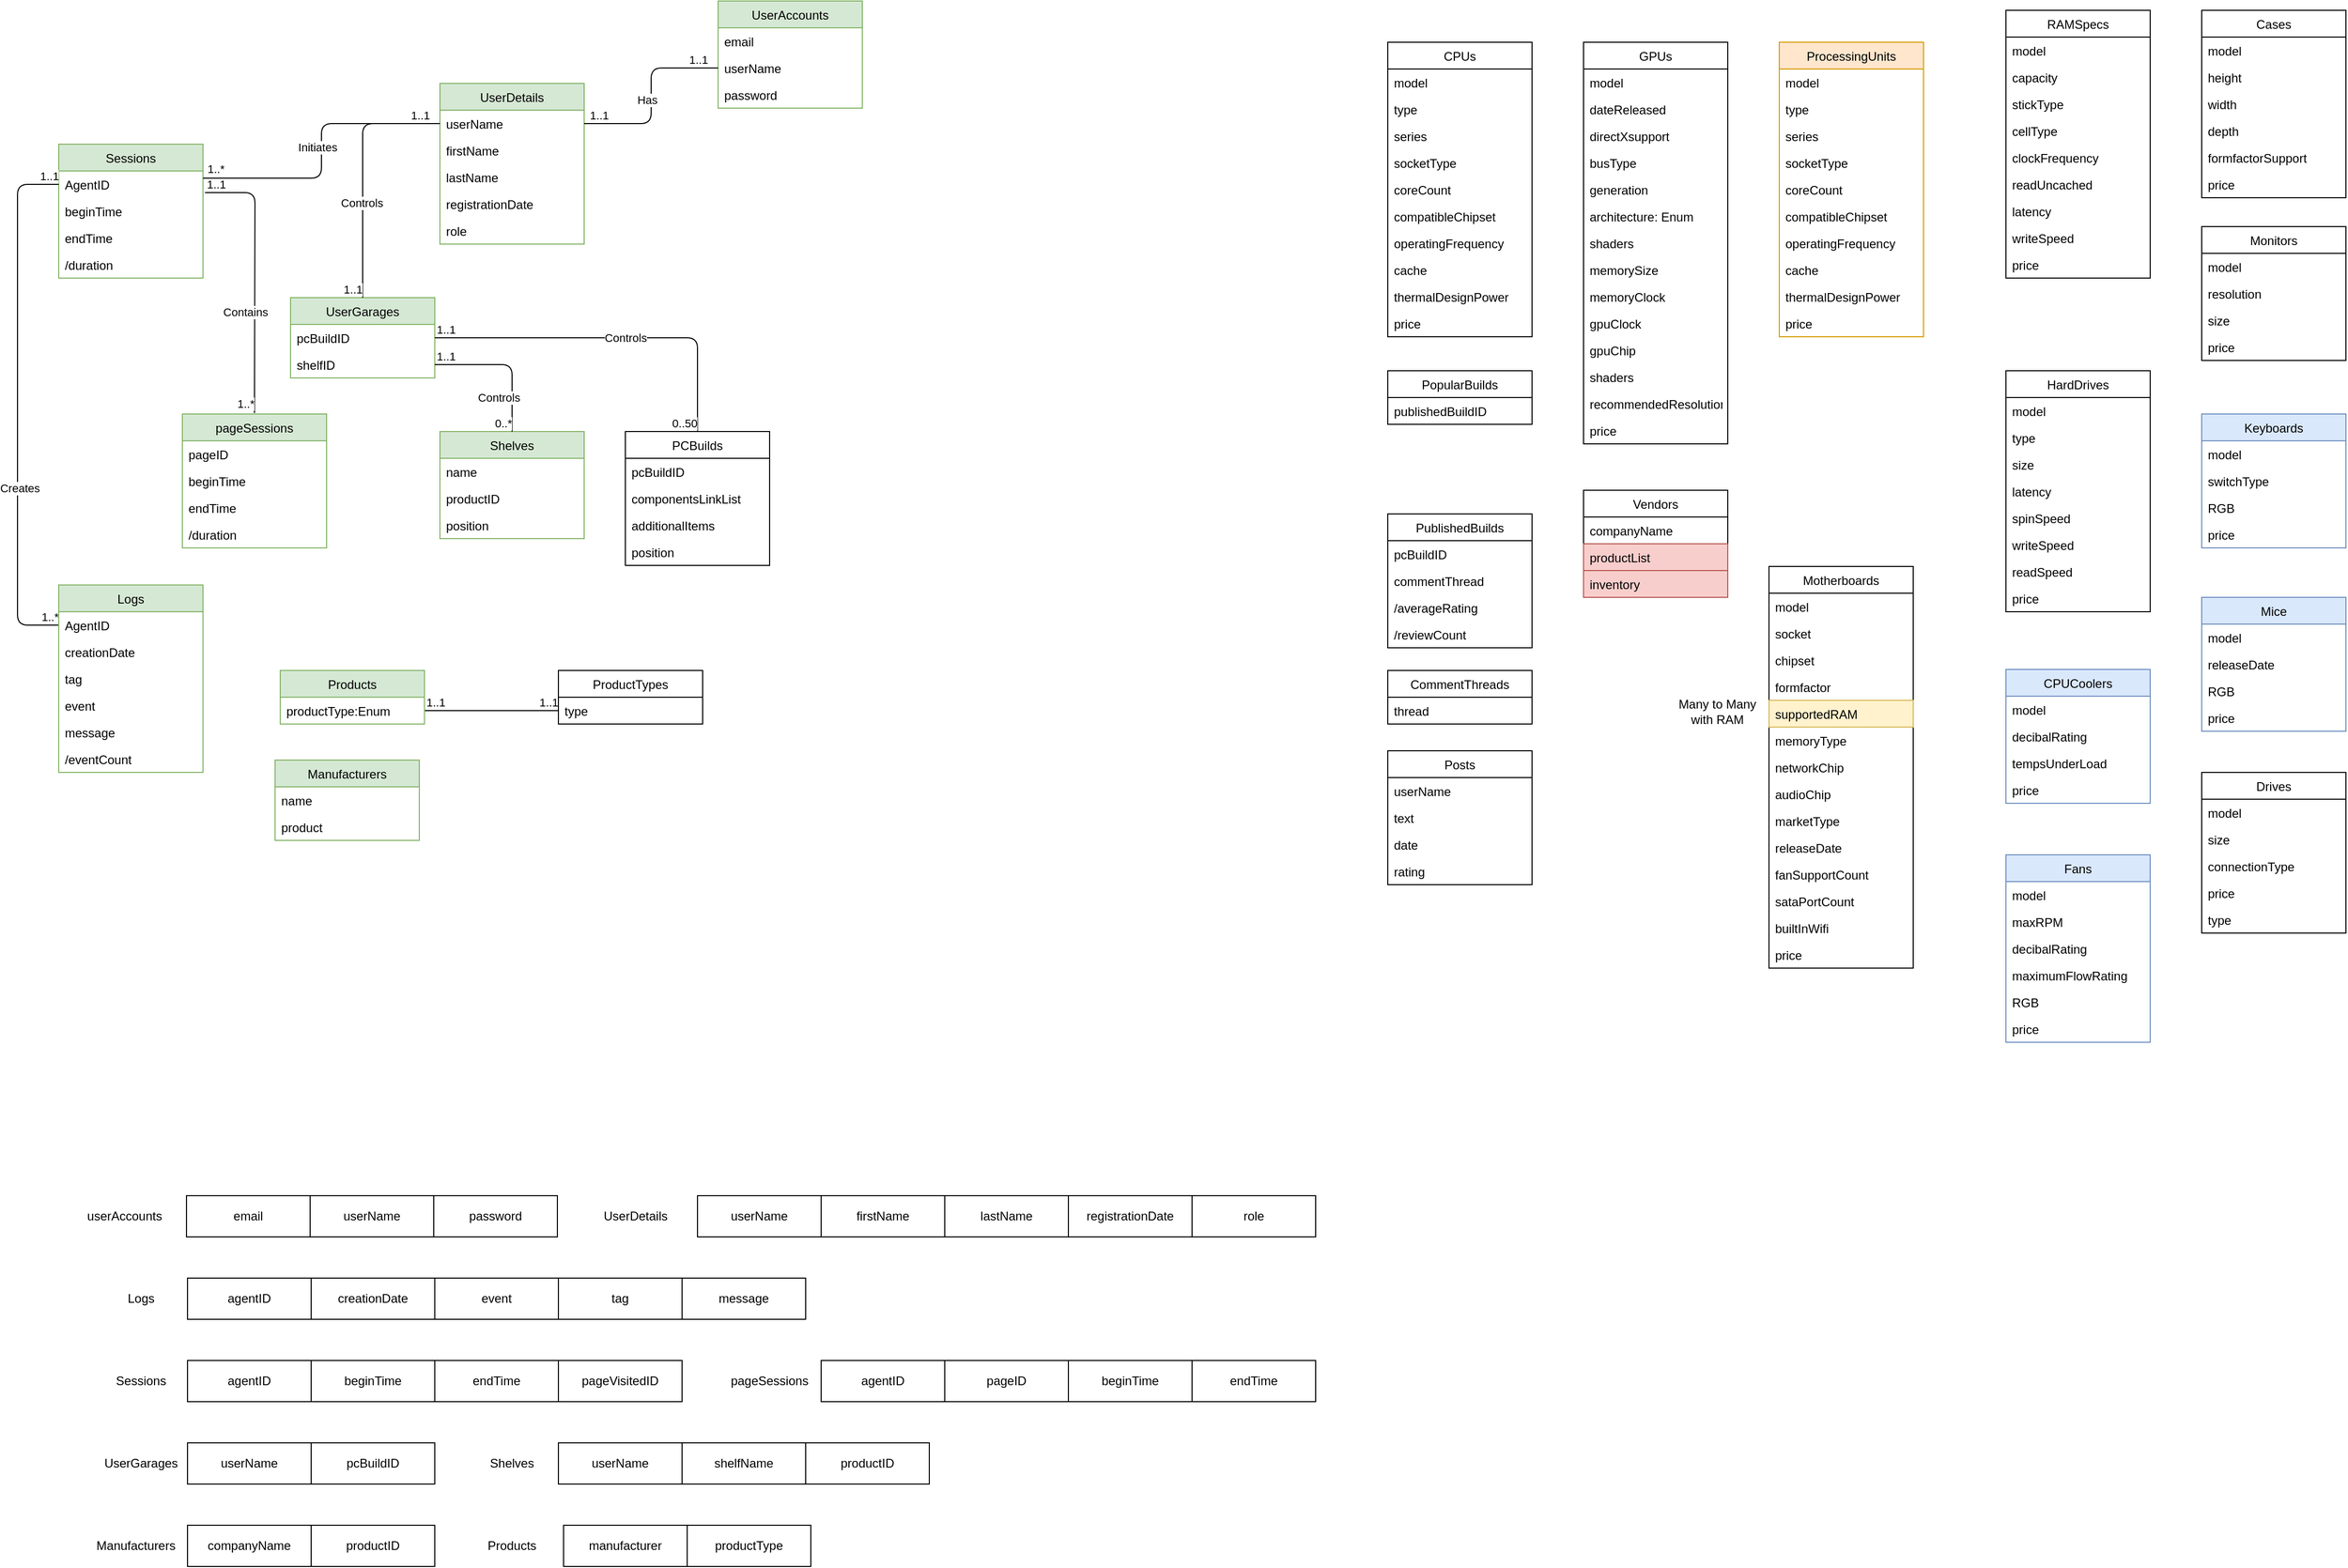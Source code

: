<mxfile version="13.7.9" type="device"><diagram id="tQbcAPSFG8Sa70v7Fd_i" name="Page-1"><mxGraphModel dx="1106" dy="980" grid="1" gridSize="10" guides="1" tooltips="1" connect="1" arrows="1" fold="1" page="1" pageScale="1" pageWidth="850" pageHeight="1100" math="0" shadow="0"><root><mxCell id="0"/><mxCell id="1" parent="0"/><mxCell id="NkQqoSuQkbGVvQ7vuiUH-16" value="UserDetails" style="swimlane;fontStyle=0;childLayout=stackLayout;horizontal=1;startSize=26;fillColor=#d5e8d4;horizontalStack=0;resizeParent=1;resizeParentMax=0;resizeLast=0;collapsible=1;marginBottom=0;strokeColor=#82b366;" parent="1" vertex="1"><mxGeometry x="440" y="120" width="140" height="156" as="geometry"/></mxCell><mxCell id="NkQqoSuQkbGVvQ7vuiUH-17" value="userName" style="text;strokeColor=none;fillColor=none;align=left;verticalAlign=top;spacingLeft=4;spacingRight=4;overflow=hidden;rotatable=0;points=[[0,0.5],[1,0.5]];portConstraint=eastwest;" parent="NkQqoSuQkbGVvQ7vuiUH-16" vertex="1"><mxGeometry y="26" width="140" height="26" as="geometry"/></mxCell><mxCell id="NkQqoSuQkbGVvQ7vuiUH-18" value="firstName" style="text;strokeColor=none;fillColor=none;align=left;verticalAlign=top;spacingLeft=4;spacingRight=4;overflow=hidden;rotatable=0;points=[[0,0.5],[1,0.5]];portConstraint=eastwest;" parent="NkQqoSuQkbGVvQ7vuiUH-16" vertex="1"><mxGeometry y="52" width="140" height="26" as="geometry"/></mxCell><mxCell id="NkQqoSuQkbGVvQ7vuiUH-19" value="lastName" style="text;strokeColor=none;fillColor=none;align=left;verticalAlign=top;spacingLeft=4;spacingRight=4;overflow=hidden;rotatable=0;points=[[0,0.5],[1,0.5]];portConstraint=eastwest;" parent="NkQqoSuQkbGVvQ7vuiUH-16" vertex="1"><mxGeometry y="78" width="140" height="26" as="geometry"/></mxCell><mxCell id="NkQqoSuQkbGVvQ7vuiUH-20" value="registrationDate" style="text;strokeColor=none;fillColor=none;align=left;verticalAlign=top;spacingLeft=4;spacingRight=4;overflow=hidden;rotatable=0;points=[[0,0.5],[1,0.5]];portConstraint=eastwest;" parent="NkQqoSuQkbGVvQ7vuiUH-16" vertex="1"><mxGeometry y="104" width="140" height="26" as="geometry"/></mxCell><mxCell id="NkQqoSuQkbGVvQ7vuiUH-21" value="role" style="text;strokeColor=none;fillColor=none;align=left;verticalAlign=top;spacingLeft=4;spacingRight=4;overflow=hidden;rotatable=0;points=[[0,0.5],[1,0.5]];portConstraint=eastwest;" parent="NkQqoSuQkbGVvQ7vuiUH-16" vertex="1"><mxGeometry y="130" width="140" height="26" as="geometry"/></mxCell><mxCell id="NkQqoSuQkbGVvQ7vuiUH-132" value="RAMSpecs" style="swimlane;fontStyle=0;childLayout=stackLayout;horizontal=1;startSize=26;fillColor=none;horizontalStack=0;resizeParent=1;resizeParentMax=0;resizeLast=0;collapsible=1;marginBottom=0;" parent="1" vertex="1"><mxGeometry x="1960" y="49" width="140" height="260" as="geometry"/></mxCell><mxCell id="NkQqoSuQkbGVvQ7vuiUH-218" value="model" style="text;strokeColor=none;fillColor=none;align=left;verticalAlign=top;spacingLeft=4;spacingRight=4;overflow=hidden;rotatable=0;points=[[0,0.5],[1,0.5]];portConstraint=eastwest;" parent="NkQqoSuQkbGVvQ7vuiUH-132" vertex="1"><mxGeometry y="26" width="140" height="26" as="geometry"/></mxCell><mxCell id="NkQqoSuQkbGVvQ7vuiUH-133" value="capacity" style="text;strokeColor=none;fillColor=none;align=left;verticalAlign=top;spacingLeft=4;spacingRight=4;overflow=hidden;rotatable=0;points=[[0,0.5],[1,0.5]];portConstraint=eastwest;" parent="NkQqoSuQkbGVvQ7vuiUH-132" vertex="1"><mxGeometry y="52" width="140" height="26" as="geometry"/></mxCell><mxCell id="NkQqoSuQkbGVvQ7vuiUH-137" value="stickType" style="text;strokeColor=none;fillColor=none;align=left;verticalAlign=top;spacingLeft=4;spacingRight=4;overflow=hidden;rotatable=0;points=[[0,0.5],[1,0.5]];portConstraint=eastwest;" parent="NkQqoSuQkbGVvQ7vuiUH-132" vertex="1"><mxGeometry y="78" width="140" height="26" as="geometry"/></mxCell><mxCell id="NkQqoSuQkbGVvQ7vuiUH-134" value="cellType" style="text;strokeColor=none;fillColor=none;align=left;verticalAlign=top;spacingLeft=4;spacingRight=4;overflow=hidden;rotatable=0;points=[[0,0.5],[1,0.5]];portConstraint=eastwest;" parent="NkQqoSuQkbGVvQ7vuiUH-132" vertex="1"><mxGeometry y="104" width="140" height="26" as="geometry"/></mxCell><mxCell id="NkQqoSuQkbGVvQ7vuiUH-135" value="clockFrequency" style="text;strokeColor=none;fillColor=none;align=left;verticalAlign=top;spacingLeft=4;spacingRight=4;overflow=hidden;rotatable=0;points=[[0,0.5],[1,0.5]];portConstraint=eastwest;" parent="NkQqoSuQkbGVvQ7vuiUH-132" vertex="1"><mxGeometry y="130" width="140" height="26" as="geometry"/></mxCell><mxCell id="NkQqoSuQkbGVvQ7vuiUH-139" value="readUncached" style="text;strokeColor=none;fillColor=none;align=left;verticalAlign=top;spacingLeft=4;spacingRight=4;overflow=hidden;rotatable=0;points=[[0,0.5],[1,0.5]];portConstraint=eastwest;" parent="NkQqoSuQkbGVvQ7vuiUH-132" vertex="1"><mxGeometry y="156" width="140" height="26" as="geometry"/></mxCell><mxCell id="NkQqoSuQkbGVvQ7vuiUH-140" value="latency" style="text;strokeColor=none;fillColor=none;align=left;verticalAlign=top;spacingLeft=4;spacingRight=4;overflow=hidden;rotatable=0;points=[[0,0.5],[1,0.5]];portConstraint=eastwest;" parent="NkQqoSuQkbGVvQ7vuiUH-132" vertex="1"><mxGeometry y="182" width="140" height="26" as="geometry"/></mxCell><mxCell id="NkQqoSuQkbGVvQ7vuiUH-141" value="writeSpeed" style="text;strokeColor=none;fillColor=none;align=left;verticalAlign=top;spacingLeft=4;spacingRight=4;overflow=hidden;rotatable=0;points=[[0,0.5],[1,0.5]];portConstraint=eastwest;" parent="NkQqoSuQkbGVvQ7vuiUH-132" vertex="1"><mxGeometry y="208" width="140" height="26" as="geometry"/></mxCell><mxCell id="NkQqoSuQkbGVvQ7vuiUH-136" value="price" style="text;strokeColor=none;fillColor=none;align=left;verticalAlign=top;spacingLeft=4;spacingRight=4;overflow=hidden;rotatable=0;points=[[0,0.5],[1,0.5]];portConstraint=eastwest;" parent="NkQqoSuQkbGVvQ7vuiUH-132" vertex="1"><mxGeometry y="234" width="140" height="26" as="geometry"/></mxCell><mxCell id="NkQqoSuQkbGVvQ7vuiUH-166" value="Cases" style="swimlane;fontStyle=0;childLayout=stackLayout;horizontal=1;startSize=26;fillColor=none;horizontalStack=0;resizeParent=1;resizeParentMax=0;resizeLast=0;collapsible=1;marginBottom=0;" parent="1" vertex="1"><mxGeometry x="2150" y="49" width="140" height="182" as="geometry"/></mxCell><mxCell id="NkQqoSuQkbGVvQ7vuiUH-167" value="model" style="text;strokeColor=none;fillColor=none;align=left;verticalAlign=top;spacingLeft=4;spacingRight=4;overflow=hidden;rotatable=0;points=[[0,0.5],[1,0.5]];portConstraint=eastwest;" parent="NkQqoSuQkbGVvQ7vuiUH-166" vertex="1"><mxGeometry y="26" width="140" height="26" as="geometry"/></mxCell><mxCell id="NkQqoSuQkbGVvQ7vuiUH-172" value="height" style="text;strokeColor=none;fillColor=none;align=left;verticalAlign=top;spacingLeft=4;spacingRight=4;overflow=hidden;rotatable=0;points=[[0,0.5],[1,0.5]];portConstraint=eastwest;" parent="NkQqoSuQkbGVvQ7vuiUH-166" vertex="1"><mxGeometry y="52" width="140" height="26" as="geometry"/></mxCell><mxCell id="NkQqoSuQkbGVvQ7vuiUH-173" value="width" style="text;strokeColor=none;fillColor=none;align=left;verticalAlign=top;spacingLeft=4;spacingRight=4;overflow=hidden;rotatable=0;points=[[0,0.5],[1,0.5]];portConstraint=eastwest;" parent="NkQqoSuQkbGVvQ7vuiUH-166" vertex="1"><mxGeometry y="78" width="140" height="26" as="geometry"/></mxCell><mxCell id="NkQqoSuQkbGVvQ7vuiUH-174" value="depth" style="text;strokeColor=none;fillColor=none;align=left;verticalAlign=top;spacingLeft=4;spacingRight=4;overflow=hidden;rotatable=0;points=[[0,0.5],[1,0.5]];portConstraint=eastwest;" parent="NkQqoSuQkbGVvQ7vuiUH-166" vertex="1"><mxGeometry y="104" width="140" height="26" as="geometry"/></mxCell><mxCell id="NkQqoSuQkbGVvQ7vuiUH-175" value="formfactorSupport" style="text;strokeColor=none;fillColor=none;align=left;verticalAlign=top;spacingLeft=4;spacingRight=4;overflow=hidden;rotatable=0;points=[[0,0.5],[1,0.5]];portConstraint=eastwest;" parent="NkQqoSuQkbGVvQ7vuiUH-166" vertex="1"><mxGeometry y="130" width="140" height="26" as="geometry"/></mxCell><mxCell id="NkQqoSuQkbGVvQ7vuiUH-171" value="price" style="text;strokeColor=none;fillColor=none;align=left;verticalAlign=top;spacingLeft=4;spacingRight=4;overflow=hidden;rotatable=0;points=[[0,0.5],[1,0.5]];portConstraint=eastwest;" parent="NkQqoSuQkbGVvQ7vuiUH-166" vertex="1"><mxGeometry y="156" width="140" height="26" as="geometry"/></mxCell><mxCell id="NkQqoSuQkbGVvQ7vuiUH-176" value="Monitors" style="swimlane;fontStyle=0;childLayout=stackLayout;horizontal=1;startSize=26;fillColor=none;horizontalStack=0;resizeParent=1;resizeParentMax=0;resizeLast=0;collapsible=1;marginBottom=0;" parent="1" vertex="1"><mxGeometry x="2150" y="259" width="140" height="130" as="geometry"/></mxCell><mxCell id="NkQqoSuQkbGVvQ7vuiUH-178" value="model" style="text;strokeColor=none;fillColor=none;align=left;verticalAlign=top;spacingLeft=4;spacingRight=4;overflow=hidden;rotatable=0;points=[[0,0.5],[1,0.5]];portConstraint=eastwest;" parent="NkQqoSuQkbGVvQ7vuiUH-176" vertex="1"><mxGeometry y="26" width="140" height="26" as="geometry"/></mxCell><mxCell id="NkQqoSuQkbGVvQ7vuiUH-180" value="resolution" style="text;strokeColor=none;fillColor=none;align=left;verticalAlign=top;spacingLeft=4;spacingRight=4;overflow=hidden;rotatable=0;points=[[0,0.5],[1,0.5]];portConstraint=eastwest;" parent="NkQqoSuQkbGVvQ7vuiUH-176" vertex="1"><mxGeometry y="52" width="140" height="26" as="geometry"/></mxCell><mxCell id="NkQqoSuQkbGVvQ7vuiUH-181" value="size" style="text;strokeColor=none;fillColor=none;align=left;verticalAlign=top;spacingLeft=4;spacingRight=4;overflow=hidden;rotatable=0;points=[[0,0.5],[1,0.5]];portConstraint=eastwest;" parent="NkQqoSuQkbGVvQ7vuiUH-176" vertex="1"><mxGeometry y="78" width="140" height="26" as="geometry"/></mxCell><mxCell id="NkQqoSuQkbGVvQ7vuiUH-179" value="price" style="text;strokeColor=none;fillColor=none;align=left;verticalAlign=top;spacingLeft=4;spacingRight=4;overflow=hidden;rotatable=0;points=[[0,0.5],[1,0.5]];portConstraint=eastwest;" parent="NkQqoSuQkbGVvQ7vuiUH-176" vertex="1"><mxGeometry y="104" width="140" height="26" as="geometry"/></mxCell><mxCell id="NkQqoSuQkbGVvQ7vuiUH-182" value="Keyboards" style="swimlane;fontStyle=0;childLayout=stackLayout;horizontal=1;startSize=26;fillColor=#dae8fc;horizontalStack=0;resizeParent=1;resizeParentMax=0;resizeLast=0;collapsible=1;marginBottom=0;strokeColor=#6c8ebf;" parent="1" vertex="1"><mxGeometry x="2150" y="441" width="140" height="130" as="geometry"/></mxCell><mxCell id="NkQqoSuQkbGVvQ7vuiUH-184" value="model" style="text;strokeColor=none;fillColor=none;align=left;verticalAlign=top;spacingLeft=4;spacingRight=4;overflow=hidden;rotatable=0;points=[[0,0.5],[1,0.5]];portConstraint=eastwest;" parent="NkQqoSuQkbGVvQ7vuiUH-182" vertex="1"><mxGeometry y="26" width="140" height="26" as="geometry"/></mxCell><mxCell id="NkQqoSuQkbGVvQ7vuiUH-185" value="switchType" style="text;strokeColor=none;fillColor=none;align=left;verticalAlign=top;spacingLeft=4;spacingRight=4;overflow=hidden;rotatable=0;points=[[0,0.5],[1,0.5]];portConstraint=eastwest;" parent="NkQqoSuQkbGVvQ7vuiUH-182" vertex="1"><mxGeometry y="52" width="140" height="26" as="geometry"/></mxCell><mxCell id="NkQqoSuQkbGVvQ7vuiUH-187" value="RGB" style="text;strokeColor=none;fillColor=none;align=left;verticalAlign=top;spacingLeft=4;spacingRight=4;overflow=hidden;rotatable=0;points=[[0,0.5],[1,0.5]];portConstraint=eastwest;" parent="NkQqoSuQkbGVvQ7vuiUH-182" vertex="1"><mxGeometry y="78" width="140" height="26" as="geometry"/></mxCell><mxCell id="NkQqoSuQkbGVvQ7vuiUH-188" value="price" style="text;strokeColor=none;fillColor=none;align=left;verticalAlign=top;spacingLeft=4;spacingRight=4;overflow=hidden;rotatable=0;points=[[0,0.5],[1,0.5]];portConstraint=eastwest;" parent="NkQqoSuQkbGVvQ7vuiUH-182" vertex="1"><mxGeometry y="104" width="140" height="26" as="geometry"/></mxCell><mxCell id="NkQqoSuQkbGVvQ7vuiUH-189" value="Mice" style="swimlane;fontStyle=0;childLayout=stackLayout;horizontal=1;startSize=26;fillColor=#dae8fc;horizontalStack=0;resizeParent=1;resizeParentMax=0;resizeLast=0;collapsible=1;marginBottom=0;strokeColor=#6c8ebf;" parent="1" vertex="1"><mxGeometry x="2150" y="619" width="140" height="130" as="geometry"/></mxCell><mxCell id="NkQqoSuQkbGVvQ7vuiUH-191" value="model" style="text;strokeColor=none;fillColor=none;align=left;verticalAlign=top;spacingLeft=4;spacingRight=4;overflow=hidden;rotatable=0;points=[[0,0.5],[1,0.5]];portConstraint=eastwest;" parent="NkQqoSuQkbGVvQ7vuiUH-189" vertex="1"><mxGeometry y="26" width="140" height="26" as="geometry"/></mxCell><mxCell id="NkQqoSuQkbGVvQ7vuiUH-204" value="releaseDate" style="text;strokeColor=none;fillColor=none;align=left;verticalAlign=top;spacingLeft=4;spacingRight=4;overflow=hidden;rotatable=0;points=[[0,0.5],[1,0.5]];portConstraint=eastwest;" parent="NkQqoSuQkbGVvQ7vuiUH-189" vertex="1"><mxGeometry y="52" width="140" height="26" as="geometry"/></mxCell><mxCell id="NkQqoSuQkbGVvQ7vuiUH-192" value="RGB" style="text;strokeColor=none;fillColor=none;align=left;verticalAlign=top;spacingLeft=4;spacingRight=4;overflow=hidden;rotatable=0;points=[[0,0.5],[1,0.5]];portConstraint=eastwest;" parent="NkQqoSuQkbGVvQ7vuiUH-189" vertex="1"><mxGeometry y="78" width="140" height="26" as="geometry"/></mxCell><mxCell id="NkQqoSuQkbGVvQ7vuiUH-193" value="price" style="text;strokeColor=none;fillColor=none;align=left;verticalAlign=top;spacingLeft=4;spacingRight=4;overflow=hidden;rotatable=0;points=[[0,0.5],[1,0.5]];portConstraint=eastwest;" parent="NkQqoSuQkbGVvQ7vuiUH-189" vertex="1"><mxGeometry y="104" width="140" height="26" as="geometry"/></mxCell><mxCell id="NkQqoSuQkbGVvQ7vuiUH-156" value="Fans" style="swimlane;fontStyle=0;childLayout=stackLayout;horizontal=1;startSize=26;fillColor=#dae8fc;horizontalStack=0;resizeParent=1;resizeParentMax=0;resizeLast=0;collapsible=1;marginBottom=0;strokeColor=#6c8ebf;" parent="1" vertex="1"><mxGeometry x="1960" y="869" width="140" height="182" as="geometry"/></mxCell><mxCell id="NkQqoSuQkbGVvQ7vuiUH-220" value="model" style="text;strokeColor=none;fillColor=none;align=left;verticalAlign=top;spacingLeft=4;spacingRight=4;overflow=hidden;rotatable=0;points=[[0,0.5],[1,0.5]];portConstraint=eastwest;" parent="NkQqoSuQkbGVvQ7vuiUH-156" vertex="1"><mxGeometry y="26" width="140" height="26" as="geometry"/></mxCell><mxCell id="NkQqoSuQkbGVvQ7vuiUH-157" value="maxRPM" style="text;strokeColor=none;fillColor=none;align=left;verticalAlign=top;spacingLeft=4;spacingRight=4;overflow=hidden;rotatable=0;points=[[0,0.5],[1,0.5]];portConstraint=eastwest;" parent="NkQqoSuQkbGVvQ7vuiUH-156" vertex="1"><mxGeometry y="52" width="140" height="26" as="geometry"/></mxCell><mxCell id="NkQqoSuQkbGVvQ7vuiUH-161" value="decibalRating" style="text;strokeColor=none;fillColor=none;align=left;verticalAlign=top;spacingLeft=4;spacingRight=4;overflow=hidden;rotatable=0;points=[[0,0.5],[1,0.5]];portConstraint=eastwest;" parent="NkQqoSuQkbGVvQ7vuiUH-156" vertex="1"><mxGeometry y="78" width="140" height="26" as="geometry"/></mxCell><mxCell id="NkQqoSuQkbGVvQ7vuiUH-162" value="maximumFlowRating" style="text;strokeColor=none;fillColor=none;align=left;verticalAlign=top;spacingLeft=4;spacingRight=4;overflow=hidden;rotatable=0;points=[[0,0.5],[1,0.5]];portConstraint=eastwest;" parent="NkQqoSuQkbGVvQ7vuiUH-156" vertex="1"><mxGeometry y="104" width="140" height="26" as="geometry"/></mxCell><mxCell id="NkQqoSuQkbGVvQ7vuiUH-165" value="RGB" style="text;strokeColor=none;fillColor=none;align=left;verticalAlign=top;spacingLeft=4;spacingRight=4;overflow=hidden;rotatable=0;points=[[0,0.5],[1,0.5]];portConstraint=eastwest;" parent="NkQqoSuQkbGVvQ7vuiUH-156" vertex="1"><mxGeometry y="130" width="140" height="26" as="geometry"/></mxCell><mxCell id="NkQqoSuQkbGVvQ7vuiUH-163" value="price" style="text;strokeColor=none;fillColor=none;align=left;verticalAlign=top;spacingLeft=4;spacingRight=4;overflow=hidden;rotatable=0;points=[[0,0.5],[1,0.5]];portConstraint=eastwest;" parent="NkQqoSuQkbGVvQ7vuiUH-156" vertex="1"><mxGeometry y="156" width="140" height="26" as="geometry"/></mxCell><mxCell id="NkQqoSuQkbGVvQ7vuiUH-151" value="CPUCoolers" style="swimlane;fontStyle=0;childLayout=stackLayout;horizontal=1;startSize=26;fillColor=#dae8fc;horizontalStack=0;resizeParent=1;resizeParentMax=0;resizeLast=0;collapsible=1;marginBottom=0;strokeColor=#6c8ebf;" parent="1" vertex="1"><mxGeometry x="1960" y="689" width="140" height="130" as="geometry"/></mxCell><mxCell id="NkQqoSuQkbGVvQ7vuiUH-206" value="model" style="text;strokeColor=none;fillColor=none;align=left;verticalAlign=top;spacingLeft=4;spacingRight=4;overflow=hidden;rotatable=0;points=[[0,0.5],[1,0.5]];portConstraint=eastwest;" parent="NkQqoSuQkbGVvQ7vuiUH-151" vertex="1"><mxGeometry y="26" width="140" height="26" as="geometry"/></mxCell><mxCell id="NkQqoSuQkbGVvQ7vuiUH-152" value="decibalRating" style="text;strokeColor=none;fillColor=none;align=left;verticalAlign=top;spacingLeft=4;spacingRight=4;overflow=hidden;rotatable=0;points=[[0,0.5],[1,0.5]];portConstraint=eastwest;" parent="NkQqoSuQkbGVvQ7vuiUH-151" vertex="1"><mxGeometry y="52" width="140" height="26" as="geometry"/></mxCell><mxCell id="NkQqoSuQkbGVvQ7vuiUH-153" value="tempsUnderLoad" style="text;strokeColor=none;fillColor=none;align=left;verticalAlign=top;spacingLeft=4;spacingRight=4;overflow=hidden;rotatable=0;points=[[0,0.5],[1,0.5]];portConstraint=eastwest;" parent="NkQqoSuQkbGVvQ7vuiUH-151" vertex="1"><mxGeometry y="78" width="140" height="26" as="geometry"/></mxCell><mxCell id="NkQqoSuQkbGVvQ7vuiUH-164" value="price" style="text;strokeColor=none;fillColor=none;align=left;verticalAlign=top;spacingLeft=4;spacingRight=4;overflow=hidden;rotatable=0;points=[[0,0.5],[1,0.5]];portConstraint=eastwest;" parent="NkQqoSuQkbGVvQ7vuiUH-151" vertex="1"><mxGeometry y="104" width="140" height="26" as="geometry"/></mxCell><mxCell id="NkQqoSuQkbGVvQ7vuiUH-142" value="HardDrives" style="swimlane;fontStyle=0;childLayout=stackLayout;horizontal=1;startSize=26;fillColor=none;horizontalStack=0;resizeParent=1;resizeParentMax=0;resizeLast=0;collapsible=1;marginBottom=0;" parent="1" vertex="1"><mxGeometry x="1960" y="399" width="140" height="234" as="geometry"/></mxCell><mxCell id="NkQqoSuQkbGVvQ7vuiUH-207" value="model" style="text;strokeColor=none;fillColor=none;align=left;verticalAlign=top;spacingLeft=4;spacingRight=4;overflow=hidden;rotatable=0;points=[[0,0.5],[1,0.5]];portConstraint=eastwest;" parent="NkQqoSuQkbGVvQ7vuiUH-142" vertex="1"><mxGeometry y="26" width="140" height="26" as="geometry"/></mxCell><mxCell id="NkQqoSuQkbGVvQ7vuiUH-143" value="type" style="text;strokeColor=none;fillColor=none;align=left;verticalAlign=top;spacingLeft=4;spacingRight=4;overflow=hidden;rotatable=0;points=[[0,0.5],[1,0.5]];portConstraint=eastwest;" parent="NkQqoSuQkbGVvQ7vuiUH-142" vertex="1"><mxGeometry y="52" width="140" height="26" as="geometry"/></mxCell><mxCell id="NkQqoSuQkbGVvQ7vuiUH-145" value="size" style="text;strokeColor=none;fillColor=none;align=left;verticalAlign=top;spacingLeft=4;spacingRight=4;overflow=hidden;rotatable=0;points=[[0,0.5],[1,0.5]];portConstraint=eastwest;" parent="NkQqoSuQkbGVvQ7vuiUH-142" vertex="1"><mxGeometry y="78" width="140" height="26" as="geometry"/></mxCell><mxCell id="NkQqoSuQkbGVvQ7vuiUH-147" value="latency" style="text;strokeColor=none;fillColor=none;align=left;verticalAlign=top;spacingLeft=4;spacingRight=4;overflow=hidden;rotatable=0;points=[[0,0.5],[1,0.5]];portConstraint=eastwest;" parent="NkQqoSuQkbGVvQ7vuiUH-142" vertex="1"><mxGeometry y="104" width="140" height="26" as="geometry"/></mxCell><mxCell id="NkQqoSuQkbGVvQ7vuiUH-148" value="spinSpeed" style="text;strokeColor=none;fillColor=none;align=left;verticalAlign=top;spacingLeft=4;spacingRight=4;overflow=hidden;rotatable=0;points=[[0,0.5],[1,0.5]];portConstraint=eastwest;" parent="NkQqoSuQkbGVvQ7vuiUH-142" vertex="1"><mxGeometry y="130" width="140" height="26" as="geometry"/></mxCell><mxCell id="NkQqoSuQkbGVvQ7vuiUH-149" value="writeSpeed" style="text;strokeColor=none;fillColor=none;align=left;verticalAlign=top;spacingLeft=4;spacingRight=4;overflow=hidden;rotatable=0;points=[[0,0.5],[1,0.5]];portConstraint=eastwest;" parent="NkQqoSuQkbGVvQ7vuiUH-142" vertex="1"><mxGeometry y="156" width="140" height="26" as="geometry"/></mxCell><mxCell id="NkQqoSuQkbGVvQ7vuiUH-150" value="readSpeed" style="text;strokeColor=none;fillColor=none;align=left;verticalAlign=top;spacingLeft=4;spacingRight=4;overflow=hidden;rotatable=0;points=[[0,0.5],[1,0.5]];portConstraint=eastwest;" parent="NkQqoSuQkbGVvQ7vuiUH-142" vertex="1"><mxGeometry y="182" width="140" height="26" as="geometry"/></mxCell><mxCell id="NkQqoSuQkbGVvQ7vuiUH-146" value="price" style="text;strokeColor=none;fillColor=none;align=left;verticalAlign=top;spacingLeft=4;spacingRight=4;overflow=hidden;rotatable=0;points=[[0,0.5],[1,0.5]];portConstraint=eastwest;" parent="NkQqoSuQkbGVvQ7vuiUH-142" vertex="1"><mxGeometry y="208" width="140" height="26" as="geometry"/></mxCell><mxCell id="NkQqoSuQkbGVvQ7vuiUH-199" value="Drives" style="swimlane;fontStyle=0;childLayout=stackLayout;horizontal=1;startSize=26;horizontalStack=0;resizeParent=1;resizeParentMax=0;resizeLast=0;collapsible=1;marginBottom=0;" parent="1" vertex="1"><mxGeometry x="2150" y="789" width="140" height="156" as="geometry"/></mxCell><mxCell id="NkQqoSuQkbGVvQ7vuiUH-201" value="model" style="text;strokeColor=none;fillColor=none;align=left;verticalAlign=top;spacingLeft=4;spacingRight=4;overflow=hidden;rotatable=0;points=[[0,0.5],[1,0.5]];portConstraint=eastwest;" parent="NkQqoSuQkbGVvQ7vuiUH-199" vertex="1"><mxGeometry y="26" width="140" height="26" as="geometry"/></mxCell><mxCell id="NkQqoSuQkbGVvQ7vuiUH-202" value="size" style="text;strokeColor=none;fillColor=none;align=left;verticalAlign=top;spacingLeft=4;spacingRight=4;overflow=hidden;rotatable=0;points=[[0,0.5],[1,0.5]];portConstraint=eastwest;" parent="NkQqoSuQkbGVvQ7vuiUH-199" vertex="1"><mxGeometry y="52" width="140" height="26" as="geometry"/></mxCell><mxCell id="NkQqoSuQkbGVvQ7vuiUH-227" value="connectionType" style="text;strokeColor=none;fillColor=none;align=left;verticalAlign=top;spacingLeft=4;spacingRight=4;overflow=hidden;rotatable=0;points=[[0,0.5],[1,0.5]];portConstraint=eastwest;" parent="NkQqoSuQkbGVvQ7vuiUH-199" vertex="1"><mxGeometry y="78" width="140" height="26" as="geometry"/></mxCell><mxCell id="NkQqoSuQkbGVvQ7vuiUH-203" value="price" style="text;strokeColor=none;fillColor=none;align=left;verticalAlign=top;spacingLeft=4;spacingRight=4;overflow=hidden;rotatable=0;points=[[0,0.5],[1,0.5]];portConstraint=eastwest;" parent="NkQqoSuQkbGVvQ7vuiUH-199" vertex="1"><mxGeometry y="104" width="140" height="26" as="geometry"/></mxCell><mxCell id="7_eqNpfrE0pbJmHg9PXk-14" value="type" style="text;strokeColor=none;fillColor=none;align=left;verticalAlign=top;spacingLeft=4;spacingRight=4;overflow=hidden;rotatable=0;points=[[0,0.5],[1,0.5]];portConstraint=eastwest;" parent="NkQqoSuQkbGVvQ7vuiUH-199" vertex="1"><mxGeometry y="130" width="140" height="26" as="geometry"/></mxCell><mxCell id="NkQqoSuQkbGVvQ7vuiUH-97" value="Motherboards" style="swimlane;fontStyle=0;childLayout=stackLayout;horizontal=1;startSize=26;fillColor=none;horizontalStack=0;resizeParent=1;resizeParentMax=0;resizeLast=0;collapsible=1;marginBottom=0;" parent="1" vertex="1"><mxGeometry x="1730" y="589" width="140" height="390" as="geometry"/></mxCell><mxCell id="NkQqoSuQkbGVvQ7vuiUH-98" value="model" style="text;strokeColor=none;fillColor=none;align=left;verticalAlign=top;spacingLeft=4;spacingRight=4;overflow=hidden;rotatable=0;points=[[0,0.5],[1,0.5]];portConstraint=eastwest;" parent="NkQqoSuQkbGVvQ7vuiUH-97" vertex="1"><mxGeometry y="26" width="140" height="26" as="geometry"/></mxCell><mxCell id="NkQqoSuQkbGVvQ7vuiUH-117" value="socket" style="text;strokeColor=none;fillColor=none;align=left;verticalAlign=top;spacingLeft=4;spacingRight=4;overflow=hidden;rotatable=0;points=[[0,0.5],[1,0.5]];portConstraint=eastwest;" parent="NkQqoSuQkbGVvQ7vuiUH-97" vertex="1"><mxGeometry y="52" width="140" height="26" as="geometry"/></mxCell><mxCell id="NkQqoSuQkbGVvQ7vuiUH-118" value="chipset" style="text;strokeColor=none;fillColor=none;align=left;verticalAlign=top;spacingLeft=4;spacingRight=4;overflow=hidden;rotatable=0;points=[[0,0.5],[1,0.5]];portConstraint=eastwest;" parent="NkQqoSuQkbGVvQ7vuiUH-97" vertex="1"><mxGeometry y="78" width="140" height="26" as="geometry"/></mxCell><mxCell id="NkQqoSuQkbGVvQ7vuiUH-119" value="formfactor" style="text;strokeColor=none;fillColor=none;align=left;verticalAlign=top;spacingLeft=4;spacingRight=4;overflow=hidden;rotatable=0;points=[[0,0.5],[1,0.5]];portConstraint=eastwest;" parent="NkQqoSuQkbGVvQ7vuiUH-97" vertex="1"><mxGeometry y="104" width="140" height="26" as="geometry"/></mxCell><mxCell id="NkQqoSuQkbGVvQ7vuiUH-120" value="supportedRAM" style="text;strokeColor=#d6b656;fillColor=#fff2cc;align=left;verticalAlign=top;spacingLeft=4;spacingRight=4;overflow=hidden;rotatable=0;points=[[0,0.5],[1,0.5]];portConstraint=eastwest;" parent="NkQqoSuQkbGVvQ7vuiUH-97" vertex="1"><mxGeometry y="130" width="140" height="26" as="geometry"/></mxCell><mxCell id="NkQqoSuQkbGVvQ7vuiUH-99" value="memoryType" style="text;strokeColor=none;fillColor=none;align=left;verticalAlign=top;spacingLeft=4;spacingRight=4;overflow=hidden;rotatable=0;points=[[0,0.5],[1,0.5]];portConstraint=eastwest;" parent="NkQqoSuQkbGVvQ7vuiUH-97" vertex="1"><mxGeometry y="156" width="140" height="26" as="geometry"/></mxCell><mxCell id="NkQqoSuQkbGVvQ7vuiUH-121" value="networkChip" style="text;strokeColor=none;fillColor=none;align=left;verticalAlign=top;spacingLeft=4;spacingRight=4;overflow=hidden;rotatable=0;points=[[0,0.5],[1,0.5]];portConstraint=eastwest;" parent="NkQqoSuQkbGVvQ7vuiUH-97" vertex="1"><mxGeometry y="182" width="140" height="26" as="geometry"/></mxCell><mxCell id="NkQqoSuQkbGVvQ7vuiUH-122" value="audioChip" style="text;strokeColor=none;fillColor=none;align=left;verticalAlign=top;spacingLeft=4;spacingRight=4;overflow=hidden;rotatable=0;points=[[0,0.5],[1,0.5]];portConstraint=eastwest;" parent="NkQqoSuQkbGVvQ7vuiUH-97" vertex="1"><mxGeometry y="208" width="140" height="26" as="geometry"/></mxCell><mxCell id="NkQqoSuQkbGVvQ7vuiUH-123" value="marketType" style="text;strokeColor=none;fillColor=none;align=left;verticalAlign=top;spacingLeft=4;spacingRight=4;overflow=hidden;rotatable=0;points=[[0,0.5],[1,0.5]];portConstraint=eastwest;" parent="NkQqoSuQkbGVvQ7vuiUH-97" vertex="1"><mxGeometry y="234" width="140" height="26" as="geometry"/></mxCell><mxCell id="NkQqoSuQkbGVvQ7vuiUH-124" value="releaseDate" style="text;strokeColor=none;fillColor=none;align=left;verticalAlign=top;spacingLeft=4;spacingRight=4;overflow=hidden;rotatable=0;points=[[0,0.5],[1,0.5]];portConstraint=eastwest;" parent="NkQqoSuQkbGVvQ7vuiUH-97" vertex="1"><mxGeometry y="260" width="140" height="26" as="geometry"/></mxCell><mxCell id="NkQqoSuQkbGVvQ7vuiUH-125" value="fanSupportCount" style="text;strokeColor=none;fillColor=none;align=left;verticalAlign=top;spacingLeft=4;spacingRight=4;overflow=hidden;rotatable=0;points=[[0,0.5],[1,0.5]];portConstraint=eastwest;" parent="NkQqoSuQkbGVvQ7vuiUH-97" vertex="1"><mxGeometry y="286" width="140" height="26" as="geometry"/></mxCell><mxCell id="NkQqoSuQkbGVvQ7vuiUH-126" value="sataPortCount" style="text;strokeColor=none;fillColor=none;align=left;verticalAlign=top;spacingLeft=4;spacingRight=4;overflow=hidden;rotatable=0;points=[[0,0.5],[1,0.5]];portConstraint=eastwest;" parent="NkQqoSuQkbGVvQ7vuiUH-97" vertex="1"><mxGeometry y="312" width="140" height="26" as="geometry"/></mxCell><mxCell id="NkQqoSuQkbGVvQ7vuiUH-131" value="builtInWifi" style="text;strokeColor=none;fillColor=none;align=left;verticalAlign=top;spacingLeft=4;spacingRight=4;overflow=hidden;rotatable=0;points=[[0,0.5],[1,0.5]];portConstraint=eastwest;" parent="NkQqoSuQkbGVvQ7vuiUH-97" vertex="1"><mxGeometry y="338" width="140" height="26" as="geometry"/></mxCell><mxCell id="NkQqoSuQkbGVvQ7vuiUH-128" value="price" style="text;strokeColor=none;fillColor=none;align=left;verticalAlign=top;spacingLeft=4;spacingRight=4;overflow=hidden;rotatable=0;points=[[0,0.5],[1,0.5]];portConstraint=eastwest;" parent="NkQqoSuQkbGVvQ7vuiUH-97" vertex="1"><mxGeometry y="364" width="140" height="26" as="geometry"/></mxCell><mxCell id="7_eqNpfrE0pbJmHg9PXk-1" value="ProcessingUnits" style="swimlane;fontStyle=0;childLayout=stackLayout;horizontal=1;startSize=26;fillColor=#ffe6cc;horizontalStack=0;resizeParent=1;resizeParentMax=0;resizeLast=0;collapsible=1;marginBottom=0;strokeColor=#d79b00;" parent="1" vertex="1"><mxGeometry x="1740" y="80" width="140" height="286" as="geometry"/></mxCell><mxCell id="7_eqNpfrE0pbJmHg9PXk-2" value="model" style="text;strokeColor=none;fillColor=none;align=left;verticalAlign=top;spacingLeft=4;spacingRight=4;overflow=hidden;rotatable=0;points=[[0,0.5],[1,0.5]];portConstraint=eastwest;" parent="7_eqNpfrE0pbJmHg9PXk-1" vertex="1"><mxGeometry y="26" width="140" height="26" as="geometry"/></mxCell><mxCell id="7_eqNpfrE0pbJmHg9PXk-3" value="type" style="text;strokeColor=none;fillColor=none;align=left;verticalAlign=top;spacingLeft=4;spacingRight=4;overflow=hidden;rotatable=0;points=[[0,0.5],[1,0.5]];portConstraint=eastwest;" parent="7_eqNpfrE0pbJmHg9PXk-1" vertex="1"><mxGeometry y="52" width="140" height="26" as="geometry"/></mxCell><mxCell id="7_eqNpfrE0pbJmHg9PXk-4" value="series" style="text;strokeColor=none;fillColor=none;align=left;verticalAlign=top;spacingLeft=4;spacingRight=4;overflow=hidden;rotatable=0;points=[[0,0.5],[1,0.5]];portConstraint=eastwest;" parent="7_eqNpfrE0pbJmHg9PXk-1" vertex="1"><mxGeometry y="78" width="140" height="26" as="geometry"/></mxCell><mxCell id="7_eqNpfrE0pbJmHg9PXk-5" value="socketType" style="text;strokeColor=none;fillColor=none;align=left;verticalAlign=top;spacingLeft=4;spacingRight=4;overflow=hidden;rotatable=0;points=[[0,0.5],[1,0.5]];portConstraint=eastwest;" parent="7_eqNpfrE0pbJmHg9PXk-1" vertex="1"><mxGeometry y="104" width="140" height="26" as="geometry"/></mxCell><mxCell id="7_eqNpfrE0pbJmHg9PXk-6" value="coreCount" style="text;strokeColor=none;fillColor=none;align=left;verticalAlign=top;spacingLeft=4;spacingRight=4;overflow=hidden;rotatable=0;points=[[0,0.5],[1,0.5]];portConstraint=eastwest;" parent="7_eqNpfrE0pbJmHg9PXk-1" vertex="1"><mxGeometry y="130" width="140" height="26" as="geometry"/></mxCell><mxCell id="7_eqNpfrE0pbJmHg9PXk-7" value="compatibleChipset" style="text;strokeColor=none;fillColor=none;align=left;verticalAlign=top;spacingLeft=4;spacingRight=4;overflow=hidden;rotatable=0;points=[[0,0.5],[1,0.5]];portConstraint=eastwest;" parent="7_eqNpfrE0pbJmHg9PXk-1" vertex="1"><mxGeometry y="156" width="140" height="26" as="geometry"/></mxCell><mxCell id="7_eqNpfrE0pbJmHg9PXk-8" value="operatingFrequency" style="text;strokeColor=none;fillColor=none;align=left;verticalAlign=top;spacingLeft=4;spacingRight=4;overflow=hidden;rotatable=0;points=[[0,0.5],[1,0.5]];portConstraint=eastwest;" parent="7_eqNpfrE0pbJmHg9PXk-1" vertex="1"><mxGeometry y="182" width="140" height="26" as="geometry"/></mxCell><mxCell id="7_eqNpfrE0pbJmHg9PXk-9" value="cache" style="text;strokeColor=none;fillColor=none;align=left;verticalAlign=top;spacingLeft=4;spacingRight=4;overflow=hidden;rotatable=0;points=[[0,0.5],[1,0.5]];portConstraint=eastwest;" parent="7_eqNpfrE0pbJmHg9PXk-1" vertex="1"><mxGeometry y="208" width="140" height="26" as="geometry"/></mxCell><mxCell id="7_eqNpfrE0pbJmHg9PXk-10" value="thermalDesignPower" style="text;strokeColor=none;fillColor=none;align=left;verticalAlign=top;spacingLeft=4;spacingRight=4;overflow=hidden;rotatable=0;points=[[0,0.5],[1,0.5]];portConstraint=eastwest;" parent="7_eqNpfrE0pbJmHg9PXk-1" vertex="1"><mxGeometry y="234" width="140" height="26" as="geometry"/></mxCell><mxCell id="7_eqNpfrE0pbJmHg9PXk-11" value="price" style="text;strokeColor=none;fillColor=none;align=left;verticalAlign=top;spacingLeft=4;spacingRight=4;overflow=hidden;rotatable=0;points=[[0,0.5],[1,0.5]];portConstraint=eastwest;" parent="7_eqNpfrE0pbJmHg9PXk-1" vertex="1"><mxGeometry y="260" width="140" height="26" as="geometry"/></mxCell><mxCell id="NkQqoSuQkbGVvQ7vuiUH-81" value="GPUs" style="swimlane;fontStyle=0;childLayout=stackLayout;horizontal=1;startSize=26;fillColor=none;horizontalStack=0;resizeParent=1;resizeParentMax=0;resizeLast=0;collapsible=1;marginBottom=0;" parent="1" vertex="1"><mxGeometry x="1550" y="80" width="140" height="390" as="geometry"/></mxCell><mxCell id="NkQqoSuQkbGVvQ7vuiUH-238" value="model" style="text;strokeColor=none;fillColor=none;align=left;verticalAlign=top;spacingLeft=4;spacingRight=4;overflow=hidden;rotatable=0;points=[[0,0.5],[1,0.5]];portConstraint=eastwest;" parent="NkQqoSuQkbGVvQ7vuiUH-81" vertex="1"><mxGeometry y="26" width="140" height="26" as="geometry"/></mxCell><mxCell id="NkQqoSuQkbGVvQ7vuiUH-83" value="dateReleased" style="text;strokeColor=none;fillColor=none;align=left;verticalAlign=top;spacingLeft=4;spacingRight=4;overflow=hidden;rotatable=0;points=[[0,0.5],[1,0.5]];portConstraint=eastwest;" parent="NkQqoSuQkbGVvQ7vuiUH-81" vertex="1"><mxGeometry y="52" width="140" height="26" as="geometry"/></mxCell><mxCell id="NkQqoSuQkbGVvQ7vuiUH-84" value="directXsupport" style="text;strokeColor=none;fillColor=none;align=left;verticalAlign=top;spacingLeft=4;spacingRight=4;overflow=hidden;rotatable=0;points=[[0,0.5],[1,0.5]];portConstraint=eastwest;" parent="NkQqoSuQkbGVvQ7vuiUH-81" vertex="1"><mxGeometry y="78" width="140" height="26" as="geometry"/></mxCell><mxCell id="NkQqoSuQkbGVvQ7vuiUH-85" value="busType" style="text;strokeColor=none;fillColor=none;align=left;verticalAlign=top;spacingLeft=4;spacingRight=4;overflow=hidden;rotatable=0;points=[[0,0.5],[1,0.5]];portConstraint=eastwest;" parent="NkQqoSuQkbGVvQ7vuiUH-81" vertex="1"><mxGeometry y="104" width="140" height="26" as="geometry"/></mxCell><mxCell id="NkQqoSuQkbGVvQ7vuiUH-87" value="generation" style="text;strokeColor=none;fillColor=none;align=left;verticalAlign=top;spacingLeft=4;spacingRight=4;overflow=hidden;rotatable=0;points=[[0,0.5],[1,0.5]];portConstraint=eastwest;" parent="NkQqoSuQkbGVvQ7vuiUH-81" vertex="1"><mxGeometry y="130" width="140" height="26" as="geometry"/></mxCell><mxCell id="NkQqoSuQkbGVvQ7vuiUH-88" value="architecture: Enum" style="text;strokeColor=none;fillColor=none;align=left;verticalAlign=top;spacingLeft=4;spacingRight=4;overflow=hidden;rotatable=0;points=[[0,0.5],[1,0.5]];portConstraint=eastwest;" parent="NkQqoSuQkbGVvQ7vuiUH-81" vertex="1"><mxGeometry y="156" width="140" height="26" as="geometry"/></mxCell><mxCell id="NkQqoSuQkbGVvQ7vuiUH-90" value="shaders" style="text;strokeColor=none;fillColor=none;align=left;verticalAlign=top;spacingLeft=4;spacingRight=4;overflow=hidden;rotatable=0;points=[[0,0.5],[1,0.5]];portConstraint=eastwest;" parent="NkQqoSuQkbGVvQ7vuiUH-81" vertex="1"><mxGeometry y="182" width="140" height="26" as="geometry"/></mxCell><mxCell id="NkQqoSuQkbGVvQ7vuiUH-91" value="memorySize" style="text;strokeColor=none;fillColor=none;align=left;verticalAlign=top;spacingLeft=4;spacingRight=4;overflow=hidden;rotatable=0;points=[[0,0.5],[1,0.5]];portConstraint=eastwest;" parent="NkQqoSuQkbGVvQ7vuiUH-81" vertex="1"><mxGeometry y="208" width="140" height="26" as="geometry"/></mxCell><mxCell id="NkQqoSuQkbGVvQ7vuiUH-92" value="memoryClock" style="text;strokeColor=none;fillColor=none;align=left;verticalAlign=top;spacingLeft=4;spacingRight=4;overflow=hidden;rotatable=0;points=[[0,0.5],[1,0.5]];portConstraint=eastwest;" parent="NkQqoSuQkbGVvQ7vuiUH-81" vertex="1"><mxGeometry y="234" width="140" height="26" as="geometry"/></mxCell><mxCell id="NkQqoSuQkbGVvQ7vuiUH-93" value="gpuClock" style="text;strokeColor=none;fillColor=none;align=left;verticalAlign=top;spacingLeft=4;spacingRight=4;overflow=hidden;rotatable=0;points=[[0,0.5],[1,0.5]];portConstraint=eastwest;" parent="NkQqoSuQkbGVvQ7vuiUH-81" vertex="1"><mxGeometry y="260" width="140" height="26" as="geometry"/></mxCell><mxCell id="NkQqoSuQkbGVvQ7vuiUH-95" value="gpuChip" style="text;strokeColor=none;fillColor=none;align=left;verticalAlign=top;spacingLeft=4;spacingRight=4;overflow=hidden;rotatable=0;points=[[0,0.5],[1,0.5]];portConstraint=eastwest;" parent="NkQqoSuQkbGVvQ7vuiUH-81" vertex="1"><mxGeometry y="286" width="140" height="26" as="geometry"/></mxCell><mxCell id="NkQqoSuQkbGVvQ7vuiUH-94" value="shaders" style="text;strokeColor=none;fillColor=none;align=left;verticalAlign=top;spacingLeft=4;spacingRight=4;overflow=hidden;rotatable=0;points=[[0,0.5],[1,0.5]];portConstraint=eastwest;" parent="NkQqoSuQkbGVvQ7vuiUH-81" vertex="1"><mxGeometry y="312" width="140" height="26" as="geometry"/></mxCell><mxCell id="NkQqoSuQkbGVvQ7vuiUH-96" value="recommendedResolution" style="text;strokeColor=none;fillColor=none;align=left;verticalAlign=top;spacingLeft=4;spacingRight=4;overflow=hidden;rotatable=0;points=[[0,0.5],[1,0.5]];portConstraint=eastwest;" parent="NkQqoSuQkbGVvQ7vuiUH-81" vertex="1"><mxGeometry y="338" width="140" height="26" as="geometry"/></mxCell><mxCell id="NkQqoSuQkbGVvQ7vuiUH-129" value="price" style="text;strokeColor=none;fillColor=none;align=left;verticalAlign=top;spacingLeft=4;spacingRight=4;overflow=hidden;rotatable=0;points=[[0,0.5],[1,0.5]];portConstraint=eastwest;" parent="NkQqoSuQkbGVvQ7vuiUH-81" vertex="1"><mxGeometry y="364" width="140" height="26" as="geometry"/></mxCell><mxCell id="NkQqoSuQkbGVvQ7vuiUH-71" value="CPUs" style="swimlane;fontStyle=0;childLayout=stackLayout;horizontal=1;startSize=26;fillColor=none;horizontalStack=0;resizeParent=1;resizeParentMax=0;resizeLast=0;collapsible=1;marginBottom=0;" parent="1" vertex="1"><mxGeometry x="1360" y="80" width="140" height="286" as="geometry"/></mxCell><mxCell id="NkQqoSuQkbGVvQ7vuiUH-239" value="model" style="text;strokeColor=none;fillColor=none;align=left;verticalAlign=top;spacingLeft=4;spacingRight=4;overflow=hidden;rotatable=0;points=[[0,0.5],[1,0.5]];portConstraint=eastwest;" parent="NkQqoSuQkbGVvQ7vuiUH-71" vertex="1"><mxGeometry y="26" width="140" height="26" as="geometry"/></mxCell><mxCell id="NkQqoSuQkbGVvQ7vuiUH-73" value="type" style="text;strokeColor=none;fillColor=none;align=left;verticalAlign=top;spacingLeft=4;spacingRight=4;overflow=hidden;rotatable=0;points=[[0,0.5],[1,0.5]];portConstraint=eastwest;" parent="NkQqoSuQkbGVvQ7vuiUH-71" vertex="1"><mxGeometry y="52" width="140" height="26" as="geometry"/></mxCell><mxCell id="NkQqoSuQkbGVvQ7vuiUH-74" value="series" style="text;strokeColor=none;fillColor=none;align=left;verticalAlign=top;spacingLeft=4;spacingRight=4;overflow=hidden;rotatable=0;points=[[0,0.5],[1,0.5]];portConstraint=eastwest;" parent="NkQqoSuQkbGVvQ7vuiUH-71" vertex="1"><mxGeometry y="78" width="140" height="26" as="geometry"/></mxCell><mxCell id="NkQqoSuQkbGVvQ7vuiUH-75" value="socketType" style="text;strokeColor=none;fillColor=none;align=left;verticalAlign=top;spacingLeft=4;spacingRight=4;overflow=hidden;rotatable=0;points=[[0,0.5],[1,0.5]];portConstraint=eastwest;" parent="NkQqoSuQkbGVvQ7vuiUH-71" vertex="1"><mxGeometry y="104" width="140" height="26" as="geometry"/></mxCell><mxCell id="NkQqoSuQkbGVvQ7vuiUH-76" value="coreCount" style="text;strokeColor=none;fillColor=none;align=left;verticalAlign=top;spacingLeft=4;spacingRight=4;overflow=hidden;rotatable=0;points=[[0,0.5],[1,0.5]];portConstraint=eastwest;" parent="NkQqoSuQkbGVvQ7vuiUH-71" vertex="1"><mxGeometry y="130" width="140" height="26" as="geometry"/></mxCell><mxCell id="NkQqoSuQkbGVvQ7vuiUH-77" value="compatibleChipset" style="text;strokeColor=none;fillColor=none;align=left;verticalAlign=top;spacingLeft=4;spacingRight=4;overflow=hidden;rotatable=0;points=[[0,0.5],[1,0.5]];portConstraint=eastwest;" parent="NkQqoSuQkbGVvQ7vuiUH-71" vertex="1"><mxGeometry y="156" width="140" height="26" as="geometry"/></mxCell><mxCell id="NkQqoSuQkbGVvQ7vuiUH-78" value="operatingFrequency" style="text;strokeColor=none;fillColor=none;align=left;verticalAlign=top;spacingLeft=4;spacingRight=4;overflow=hidden;rotatable=0;points=[[0,0.5],[1,0.5]];portConstraint=eastwest;" parent="NkQqoSuQkbGVvQ7vuiUH-71" vertex="1"><mxGeometry y="182" width="140" height="26" as="geometry"/></mxCell><mxCell id="NkQqoSuQkbGVvQ7vuiUH-79" value="cache" style="text;strokeColor=none;fillColor=none;align=left;verticalAlign=top;spacingLeft=4;spacingRight=4;overflow=hidden;rotatable=0;points=[[0,0.5],[1,0.5]];portConstraint=eastwest;" parent="NkQqoSuQkbGVvQ7vuiUH-71" vertex="1"><mxGeometry y="208" width="140" height="26" as="geometry"/></mxCell><mxCell id="NkQqoSuQkbGVvQ7vuiUH-80" value="thermalDesignPower" style="text;strokeColor=none;fillColor=none;align=left;verticalAlign=top;spacingLeft=4;spacingRight=4;overflow=hidden;rotatable=0;points=[[0,0.5],[1,0.5]];portConstraint=eastwest;" parent="NkQqoSuQkbGVvQ7vuiUH-71" vertex="1"><mxGeometry y="234" width="140" height="26" as="geometry"/></mxCell><mxCell id="NkQqoSuQkbGVvQ7vuiUH-130" value="price" style="text;strokeColor=none;fillColor=none;align=left;verticalAlign=top;spacingLeft=4;spacingRight=4;overflow=hidden;rotatable=0;points=[[0,0.5],[1,0.5]];portConstraint=eastwest;" parent="NkQqoSuQkbGVvQ7vuiUH-71" vertex="1"><mxGeometry y="260" width="140" height="26" as="geometry"/></mxCell><mxCell id="NkQqoSuQkbGVvQ7vuiUH-10" value="UserAccounts" style="swimlane;fontStyle=0;childLayout=stackLayout;horizontal=1;startSize=26;fillColor=#d5e8d4;horizontalStack=0;resizeParent=1;resizeParentMax=0;resizeLast=0;collapsible=1;marginBottom=0;strokeColor=#82b366;" parent="1" vertex="1"><mxGeometry x="710" y="40" width="140" height="104" as="geometry"/></mxCell><mxCell id="NkQqoSuQkbGVvQ7vuiUH-11" value="email" style="text;strokeColor=none;fillColor=none;align=left;verticalAlign=top;spacingLeft=4;spacingRight=4;overflow=hidden;rotatable=0;points=[[0,0.5],[1,0.5]];portConstraint=eastwest;" parent="NkQqoSuQkbGVvQ7vuiUH-10" vertex="1"><mxGeometry y="26" width="140" height="26" as="geometry"/></mxCell><mxCell id="NkQqoSuQkbGVvQ7vuiUH-14" value="userName" style="text;strokeColor=none;fillColor=none;align=left;verticalAlign=top;spacingLeft=4;spacingRight=4;overflow=hidden;rotatable=0;points=[[0,0.5],[1,0.5]];portConstraint=eastwest;" parent="NkQqoSuQkbGVvQ7vuiUH-10" vertex="1"><mxGeometry y="52" width="140" height="26" as="geometry"/></mxCell><mxCell id="NkQqoSuQkbGVvQ7vuiUH-15" value="password" style="text;strokeColor=none;fillColor=none;align=left;verticalAlign=top;spacingLeft=4;spacingRight=4;overflow=hidden;rotatable=0;points=[[0,0.5],[1,0.5]];portConstraint=eastwest;" parent="NkQqoSuQkbGVvQ7vuiUH-10" vertex="1"><mxGeometry y="78" width="140" height="26" as="geometry"/></mxCell><mxCell id="NkQqoSuQkbGVvQ7vuiUH-29" value="Sessions" style="swimlane;fontStyle=0;childLayout=stackLayout;horizontal=1;startSize=26;fillColor=#d5e8d4;horizontalStack=0;resizeParent=1;resizeParentMax=0;resizeLast=0;collapsible=1;marginBottom=0;strokeColor=#82b366;" parent="1" vertex="1"><mxGeometry x="70" y="179" width="140" height="130" as="geometry"/></mxCell><mxCell id="NkQqoSuQkbGVvQ7vuiUH-30" value="AgentID" style="text;strokeColor=none;fillColor=none;align=left;verticalAlign=top;spacingLeft=4;spacingRight=4;overflow=hidden;rotatable=0;points=[[0,0.5],[1,0.5]];portConstraint=eastwest;" parent="NkQqoSuQkbGVvQ7vuiUH-29" vertex="1"><mxGeometry y="26" width="140" height="26" as="geometry"/></mxCell><mxCell id="NkQqoSuQkbGVvQ7vuiUH-31" value="beginTime" style="text;strokeColor=none;fillColor=none;align=left;verticalAlign=top;spacingLeft=4;spacingRight=4;overflow=hidden;rotatable=0;points=[[0,0.5],[1,0.5]];portConstraint=eastwest;" parent="NkQqoSuQkbGVvQ7vuiUH-29" vertex="1"><mxGeometry y="52" width="140" height="26" as="geometry"/></mxCell><mxCell id="NkQqoSuQkbGVvQ7vuiUH-32" value="endTime" style="text;strokeColor=none;fillColor=none;align=left;verticalAlign=top;spacingLeft=4;spacingRight=4;overflow=hidden;rotatable=0;points=[[0,0.5],[1,0.5]];portConstraint=eastwest;" parent="NkQqoSuQkbGVvQ7vuiUH-29" vertex="1"><mxGeometry y="78" width="140" height="26" as="geometry"/></mxCell><mxCell id="NkQqoSuQkbGVvQ7vuiUH-42" value="/duration" style="text;strokeColor=none;fillColor=none;align=left;verticalAlign=top;spacingLeft=4;spacingRight=4;overflow=hidden;rotatable=0;points=[[0,0.5],[1,0.5]];portConstraint=eastwest;" parent="NkQqoSuQkbGVvQ7vuiUH-29" vertex="1"><mxGeometry y="104" width="140" height="26" as="geometry"/></mxCell><mxCell id="NkQqoSuQkbGVvQ7vuiUH-254" value="" style="group" parent="1" vertex="1" connectable="0"><mxGeometry x="130" y="1280" width="665" height="40" as="geometry"/></mxCell><mxCell id="NkQqoSuQkbGVvQ7vuiUH-247" value="agentID" style="rounded=0;whiteSpace=wrap;html=1;" parent="NkQqoSuQkbGVvQ7vuiUH-254" vertex="1"><mxGeometry x="65" width="120" height="40" as="geometry"/></mxCell><mxCell id="NkQqoSuQkbGVvQ7vuiUH-248" value="Logs" style="text;html=1;strokeColor=none;fillColor=none;align=center;verticalAlign=middle;whiteSpace=wrap;rounded=0;" parent="NkQqoSuQkbGVvQ7vuiUH-254" vertex="1"><mxGeometry y="13.333" width="40" height="13.333" as="geometry"/></mxCell><mxCell id="NkQqoSuQkbGVvQ7vuiUH-249" value="creationDate" style="rounded=0;whiteSpace=wrap;html=1;" parent="NkQqoSuQkbGVvQ7vuiUH-254" vertex="1"><mxGeometry x="185" width="120" height="40" as="geometry"/></mxCell><mxCell id="NkQqoSuQkbGVvQ7vuiUH-250" value="event" style="rounded=0;whiteSpace=wrap;html=1;" parent="NkQqoSuQkbGVvQ7vuiUH-254" vertex="1"><mxGeometry x="305" width="120" height="40" as="geometry"/></mxCell><mxCell id="NkQqoSuQkbGVvQ7vuiUH-251" value="tag" style="rounded=0;whiteSpace=wrap;html=1;" parent="NkQqoSuQkbGVvQ7vuiUH-254" vertex="1"><mxGeometry x="425" width="120" height="40" as="geometry"/></mxCell><mxCell id="NkQqoSuQkbGVvQ7vuiUH-253" value="message" style="rounded=0;whiteSpace=wrap;html=1;" parent="NkQqoSuQkbGVvQ7vuiUH-254" vertex="1"><mxGeometry x="545" width="120" height="40" as="geometry"/></mxCell><mxCell id="NkQqoSuQkbGVvQ7vuiUH-257" value="" style="group" parent="1" vertex="1" connectable="0"><mxGeometry x="114" y="1200" width="440" height="40" as="geometry"/></mxCell><mxCell id="NkQqoSuQkbGVvQ7vuiUH-241" value="email" style="rounded=0;whiteSpace=wrap;html=1;" parent="NkQqoSuQkbGVvQ7vuiUH-257" vertex="1"><mxGeometry x="80" width="120" height="40" as="geometry"/></mxCell><mxCell id="NkQqoSuQkbGVvQ7vuiUH-242" value="userName" style="rounded=0;whiteSpace=wrap;html=1;" parent="NkQqoSuQkbGVvQ7vuiUH-257" vertex="1"><mxGeometry x="200" width="120" height="40" as="geometry"/></mxCell><mxCell id="NkQqoSuQkbGVvQ7vuiUH-243" value="password" style="rounded=0;whiteSpace=wrap;html=1;" parent="NkQqoSuQkbGVvQ7vuiUH-257" vertex="1"><mxGeometry x="320" width="120" height="40" as="geometry"/></mxCell><mxCell id="NkQqoSuQkbGVvQ7vuiUH-246" value="userAccounts" style="text;html=1;strokeColor=none;fillColor=none;align=center;verticalAlign=middle;whiteSpace=wrap;rounded=0;" parent="NkQqoSuQkbGVvQ7vuiUH-257" vertex="1"><mxGeometry y="13.333" width="40" height="13.333" as="geometry"/></mxCell><mxCell id="NkQqoSuQkbGVvQ7vuiUH-33" value="UserGarages" style="swimlane;fontStyle=0;childLayout=stackLayout;horizontal=1;startSize=26;fillColor=#d5e8d4;horizontalStack=0;resizeParent=1;resizeParentMax=0;resizeLast=0;collapsible=1;marginBottom=0;strokeColor=#82b366;" parent="1" vertex="1"><mxGeometry x="295" y="328" width="140" height="78" as="geometry"/></mxCell><mxCell id="NkQqoSuQkbGVvQ7vuiUH-35" value="pcBuildID" style="text;strokeColor=none;fillColor=none;align=left;verticalAlign=top;spacingLeft=4;spacingRight=4;overflow=hidden;rotatable=0;points=[[0,0.5],[1,0.5]];portConstraint=eastwest;" parent="NkQqoSuQkbGVvQ7vuiUH-33" vertex="1"><mxGeometry y="26" width="140" height="26" as="geometry"/></mxCell><mxCell id="NkQqoSuQkbGVvQ7vuiUH-34" value="shelfID" style="text;strokeColor=none;fillColor=none;align=left;verticalAlign=top;spacingLeft=4;spacingRight=4;overflow=hidden;rotatable=0;points=[[0,0.5],[1,0.5]];portConstraint=eastwest;" parent="NkQqoSuQkbGVvQ7vuiUH-33" vertex="1"><mxGeometry y="52" width="140" height="26" as="geometry"/></mxCell><mxCell id="NkQqoSuQkbGVvQ7vuiUH-273" value="" style="group" parent="1" vertex="1" connectable="0"><mxGeometry x="130" y="1360" width="545" height="40" as="geometry"/></mxCell><mxCell id="NkQqoSuQkbGVvQ7vuiUH-267" value="agentID" style="rounded=0;whiteSpace=wrap;html=1;fontStyle=0;container=0;" parent="NkQqoSuQkbGVvQ7vuiUH-273" vertex="1"><mxGeometry x="65" width="120" height="40" as="geometry"/></mxCell><mxCell id="NkQqoSuQkbGVvQ7vuiUH-268" value="Sessions" style="text;html=1;strokeColor=none;fillColor=none;align=center;verticalAlign=middle;whiteSpace=wrap;rounded=0;fontStyle=0;container=0;" parent="NkQqoSuQkbGVvQ7vuiUH-273" vertex="1"><mxGeometry y="13.333" width="40" height="13.333" as="geometry"/></mxCell><mxCell id="NkQqoSuQkbGVvQ7vuiUH-269" value="beginTime" style="rounded=0;whiteSpace=wrap;html=1;fontStyle=0;container=0;" parent="NkQqoSuQkbGVvQ7vuiUH-273" vertex="1"><mxGeometry x="185" width="120" height="40" as="geometry"/></mxCell><mxCell id="NkQqoSuQkbGVvQ7vuiUH-270" value="endTime" style="rounded=0;whiteSpace=wrap;html=1;fontStyle=0;container=0;" parent="NkQqoSuQkbGVvQ7vuiUH-273" vertex="1"><mxGeometry x="305" width="120" height="40" as="geometry"/></mxCell><mxCell id="NkQqoSuQkbGVvQ7vuiUH-271" value="pageVisitedID" style="rounded=0;whiteSpace=wrap;html=1;fontStyle=0;container=0;" parent="NkQqoSuQkbGVvQ7vuiUH-273" vertex="1"><mxGeometry x="425" width="120" height="40" as="geometry"/></mxCell><mxCell id="NkQqoSuQkbGVvQ7vuiUH-274" value="" style="group" parent="1" vertex="1" connectable="0"><mxGeometry x="610" y="1200" width="680" height="40" as="geometry"/></mxCell><mxCell id="NkQqoSuQkbGVvQ7vuiUH-263" value="registrationDate&lt;span style=&quot;color: rgba(0 , 0 , 0 , 0) ; font-family: monospace ; font-size: 0px&quot;&gt;%3CmxGraphModel%3E%3Croot%3E%3CmxCell%20id%3D%220%22%2F%3E%3CmxCell%20id%3D%221%22%20parent%3D%220%22%2F%3E%3CmxCell%20id%3D%222%22%20value%3D%22lastName%22%20style%3D%22rounded%3D0%3BwhiteSpace%3Dwrap%3Bhtml%3D1%3B%22%20vertex%3D%221%22%20parent%3D%221%22%3E%3CmxGeometry%20x%3D%221500%22%20y%3D%221200%22%20width%3D%22120%22%20height%3D%2260%22%20as%3D%22geometry%22%2F%3E%3C%2FmxCell%3E%3C%2Froot%3E%3C%2FmxGraphModel%3E&lt;/span&gt;" style="rounded=0;whiteSpace=wrap;html=1;container=0;" parent="NkQqoSuQkbGVvQ7vuiUH-274" vertex="1"><mxGeometry x="440" width="120" height="40" as="geometry"/></mxCell><mxCell id="NkQqoSuQkbGVvQ7vuiUH-264" value="role" style="rounded=0;whiteSpace=wrap;html=1;container=0;" parent="NkQqoSuQkbGVvQ7vuiUH-274" vertex="1"><mxGeometry x="560" width="120" height="40" as="geometry"/></mxCell><mxCell id="NkQqoSuQkbGVvQ7vuiUH-259" value="userName" style="rounded=0;whiteSpace=wrap;html=1;container=0;" parent="NkQqoSuQkbGVvQ7vuiUH-274" vertex="1"><mxGeometry x="80" width="120" height="40" as="geometry"/></mxCell><mxCell id="NkQqoSuQkbGVvQ7vuiUH-260" value="firstName" style="rounded=0;whiteSpace=wrap;html=1;container=0;" parent="NkQqoSuQkbGVvQ7vuiUH-274" vertex="1"><mxGeometry x="200" width="120" height="40" as="geometry"/></mxCell><mxCell id="NkQqoSuQkbGVvQ7vuiUH-261" value="lastName" style="rounded=0;whiteSpace=wrap;html=1;container=0;" parent="NkQqoSuQkbGVvQ7vuiUH-274" vertex="1"><mxGeometry x="320" width="120" height="40" as="geometry"/></mxCell><mxCell id="NkQqoSuQkbGVvQ7vuiUH-262" value="UserDetails" style="text;html=1;strokeColor=none;fillColor=none;align=center;verticalAlign=middle;whiteSpace=wrap;rounded=0;container=0;" parent="NkQqoSuQkbGVvQ7vuiUH-274" vertex="1"><mxGeometry y="13.333" width="40" height="13.333" as="geometry"/></mxCell><mxCell id="NkQqoSuQkbGVvQ7vuiUH-282" value="" style="group" parent="1" vertex="1" connectable="0"><mxGeometry x="740" y="1360" width="550" height="40" as="geometry"/></mxCell><mxCell id="NkQqoSuQkbGVvQ7vuiUH-276" value="pageID" style="rounded=0;whiteSpace=wrap;html=1;" parent="NkQqoSuQkbGVvQ7vuiUH-282" vertex="1"><mxGeometry x="190" width="120" height="40" as="geometry"/></mxCell><mxCell id="NkQqoSuQkbGVvQ7vuiUH-277" value="pageSessions" style="text;html=1;strokeColor=none;fillColor=none;align=center;verticalAlign=middle;whiteSpace=wrap;rounded=0;" parent="NkQqoSuQkbGVvQ7vuiUH-282" vertex="1"><mxGeometry y="13.333" width="40" height="13.333" as="geometry"/></mxCell><mxCell id="NkQqoSuQkbGVvQ7vuiUH-278" value="beginTime" style="rounded=0;whiteSpace=wrap;html=1;" parent="NkQqoSuQkbGVvQ7vuiUH-282" vertex="1"><mxGeometry x="310" width="120" height="40" as="geometry"/></mxCell><mxCell id="NkQqoSuQkbGVvQ7vuiUH-279" value="endTime" style="rounded=0;whiteSpace=wrap;html=1;" parent="NkQqoSuQkbGVvQ7vuiUH-282" vertex="1"><mxGeometry x="430" width="120" height="40" as="geometry"/></mxCell><mxCell id="NkQqoSuQkbGVvQ7vuiUH-280" value="agentID" style="rounded=0;whiteSpace=wrap;html=1;" parent="NkQqoSuQkbGVvQ7vuiUH-282" vertex="1"><mxGeometry x="70" width="120" height="40" as="geometry"/></mxCell><mxCell id="NkQqoSuQkbGVvQ7vuiUH-48" value="Shelves" style="swimlane;fontStyle=0;childLayout=stackLayout;horizontal=1;startSize=26;fillColor=#d5e8d4;horizontalStack=0;resizeParent=1;resizeParentMax=0;resizeLast=0;collapsible=1;marginBottom=0;strokeColor=#82b366;" parent="1" vertex="1"><mxGeometry x="440" y="458" width="140" height="104" as="geometry"/></mxCell><mxCell id="NkQqoSuQkbGVvQ7vuiUH-49" value="name" style="text;strokeColor=none;fillColor=none;align=left;verticalAlign=top;spacingLeft=4;spacingRight=4;overflow=hidden;rotatable=0;points=[[0,0.5],[1,0.5]];portConstraint=eastwest;" parent="NkQqoSuQkbGVvQ7vuiUH-48" vertex="1"><mxGeometry y="26" width="140" height="26" as="geometry"/></mxCell><mxCell id="NkQqoSuQkbGVvQ7vuiUH-50" value="productID" style="text;strokeColor=none;fillColor=none;align=left;verticalAlign=top;spacingLeft=4;spacingRight=4;overflow=hidden;rotatable=0;points=[[0,0.5],[1,0.5]];portConstraint=eastwest;" parent="NkQqoSuQkbGVvQ7vuiUH-48" vertex="1"><mxGeometry y="52" width="140" height="26" as="geometry"/></mxCell><mxCell id="018C2AkyOv9_UQ_fTfeq-43" value="position" style="text;strokeColor=none;fillColor=none;align=left;verticalAlign=top;spacingLeft=4;spacingRight=4;overflow=hidden;rotatable=0;points=[[0,0.5],[1,0.5]];portConstraint=eastwest;" vertex="1" parent="NkQqoSuQkbGVvQ7vuiUH-48"><mxGeometry y="78" width="140" height="26" as="geometry"/></mxCell><mxCell id="NkQqoSuQkbGVvQ7vuiUH-44" value="PCBuilds" style="swimlane;fontStyle=0;childLayout=stackLayout;horizontal=1;startSize=26;fillColor=none;horizontalStack=0;resizeParent=1;resizeParentMax=0;resizeLast=0;collapsible=1;marginBottom=0;" parent="1" vertex="1"><mxGeometry x="620" y="458" width="140" height="130" as="geometry"/></mxCell><mxCell id="NkQqoSuQkbGVvQ7vuiUH-45" value="pcBuildID" style="text;strokeColor=none;fillColor=none;align=left;verticalAlign=top;spacingLeft=4;spacingRight=4;overflow=hidden;rotatable=0;points=[[0,0.5],[1,0.5]];portConstraint=eastwest;" parent="NkQqoSuQkbGVvQ7vuiUH-44" vertex="1"><mxGeometry y="26" width="140" height="26" as="geometry"/></mxCell><mxCell id="NkQqoSuQkbGVvQ7vuiUH-46" value="componentsLinkList" style="text;strokeColor=none;fillColor=none;align=left;verticalAlign=top;spacingLeft=4;spacingRight=4;overflow=hidden;rotatable=0;points=[[0,0.5],[1,0.5]];portConstraint=eastwest;" parent="NkQqoSuQkbGVvQ7vuiUH-44" vertex="1"><mxGeometry y="52" width="140" height="26" as="geometry"/></mxCell><mxCell id="NkQqoSuQkbGVvQ7vuiUH-47" value="additionalItems" style="text;strokeColor=none;fillColor=none;align=left;verticalAlign=top;spacingLeft=4;spacingRight=4;overflow=hidden;rotatable=0;points=[[0,0.5],[1,0.5]];portConstraint=eastwest;" parent="NkQqoSuQkbGVvQ7vuiUH-44" vertex="1"><mxGeometry y="78" width="140" height="26" as="geometry"/></mxCell><mxCell id="018C2AkyOv9_UQ_fTfeq-42" value="position" style="text;strokeColor=none;fillColor=none;align=left;verticalAlign=top;spacingLeft=4;spacingRight=4;overflow=hidden;rotatable=0;points=[[0,0.5],[1,0.5]];portConstraint=eastwest;" vertex="1" parent="NkQqoSuQkbGVvQ7vuiUH-44"><mxGeometry y="104" width="140" height="26" as="geometry"/></mxCell><mxCell id="NkQqoSuQkbGVvQ7vuiUH-38" value="pageSessions" style="swimlane;fontStyle=0;childLayout=stackLayout;horizontal=1;startSize=26;fillColor=#d5e8d4;horizontalStack=0;resizeParent=1;resizeParentMax=0;resizeLast=0;collapsible=1;marginBottom=0;strokeColor=#82b366;" parent="1" vertex="1"><mxGeometry x="190" y="441" width="140" height="130" as="geometry"/></mxCell><mxCell id="NkQqoSuQkbGVvQ7vuiUH-39" value="pageID" style="text;strokeColor=none;fillColor=none;align=left;verticalAlign=top;spacingLeft=4;spacingRight=4;overflow=hidden;rotatable=0;points=[[0,0.5],[1,0.5]];portConstraint=eastwest;" parent="NkQqoSuQkbGVvQ7vuiUH-38" vertex="1"><mxGeometry y="26" width="140" height="26" as="geometry"/></mxCell><mxCell id="NkQqoSuQkbGVvQ7vuiUH-40" value="beginTime" style="text;strokeColor=none;fillColor=none;align=left;verticalAlign=top;spacingLeft=4;spacingRight=4;overflow=hidden;rotatable=0;points=[[0,0.5],[1,0.5]];portConstraint=eastwest;" parent="NkQqoSuQkbGVvQ7vuiUH-38" vertex="1"><mxGeometry y="52" width="140" height="26" as="geometry"/></mxCell><mxCell id="NkQqoSuQkbGVvQ7vuiUH-41" value="endTime" style="text;strokeColor=none;fillColor=none;align=left;verticalAlign=top;spacingLeft=4;spacingRight=4;overflow=hidden;rotatable=0;points=[[0,0.5],[1,0.5]];portConstraint=eastwest;" parent="NkQqoSuQkbGVvQ7vuiUH-38" vertex="1"><mxGeometry y="78" width="140" height="26" as="geometry"/></mxCell><mxCell id="NkQqoSuQkbGVvQ7vuiUH-43" value="/duration" style="text;strokeColor=none;fillColor=none;align=left;verticalAlign=top;spacingLeft=4;spacingRight=4;overflow=hidden;rotatable=0;points=[[0,0.5],[1,0.5]];portConstraint=eastwest;" parent="NkQqoSuQkbGVvQ7vuiUH-38" vertex="1"><mxGeometry y="104" width="140" height="26" as="geometry"/></mxCell><mxCell id="NkQqoSuQkbGVvQ7vuiUH-100" value="PublishedBuilds" style="swimlane;fontStyle=0;childLayout=stackLayout;horizontal=1;startSize=26;fillColor=none;horizontalStack=0;resizeParent=1;resizeParentMax=0;resizeLast=0;collapsible=1;marginBottom=0;" parent="1" vertex="1"><mxGeometry x="1360" y="538" width="140" height="130" as="geometry"/></mxCell><mxCell id="NkQqoSuQkbGVvQ7vuiUH-101" value="pcBuildID" style="text;strokeColor=none;fillColor=none;align=left;verticalAlign=top;spacingLeft=4;spacingRight=4;overflow=hidden;rotatable=0;points=[[0,0.5],[1,0.5]];portConstraint=eastwest;" parent="NkQqoSuQkbGVvQ7vuiUH-100" vertex="1"><mxGeometry y="26" width="140" height="26" as="geometry"/></mxCell><mxCell id="NkQqoSuQkbGVvQ7vuiUH-106" value="commentThread" style="text;strokeColor=none;fillColor=none;align=left;verticalAlign=top;spacingLeft=4;spacingRight=4;overflow=hidden;rotatable=0;points=[[0,0.5],[1,0.5]];portConstraint=eastwest;" parent="NkQqoSuQkbGVvQ7vuiUH-100" vertex="1"><mxGeometry y="52" width="140" height="26" as="geometry"/></mxCell><mxCell id="NkQqoSuQkbGVvQ7vuiUH-229" value="/averageRating" style="text;strokeColor=none;fillColor=none;align=left;verticalAlign=top;spacingLeft=4;spacingRight=4;overflow=hidden;rotatable=0;points=[[0,0.5],[1,0.5]];portConstraint=eastwest;" parent="NkQqoSuQkbGVvQ7vuiUH-100" vertex="1"><mxGeometry y="78" width="140" height="26" as="geometry"/></mxCell><mxCell id="NkQqoSuQkbGVvQ7vuiUH-228" value="/reviewCount" style="text;strokeColor=none;fillColor=none;align=left;verticalAlign=top;spacingLeft=4;spacingRight=4;overflow=hidden;rotatable=0;points=[[0,0.5],[1,0.5]];portConstraint=eastwest;" parent="NkQqoSuQkbGVvQ7vuiUH-100" vertex="1"><mxGeometry y="104" width="140" height="26" as="geometry"/></mxCell><mxCell id="NkQqoSuQkbGVvQ7vuiUH-103" value="PopularBuilds" style="swimlane;fontStyle=0;childLayout=stackLayout;horizontal=1;startSize=26;fillColor=none;horizontalStack=0;resizeParent=1;resizeParentMax=0;resizeLast=0;collapsible=1;marginBottom=0;" parent="1" vertex="1"><mxGeometry x="1360" y="399" width="140" height="52" as="geometry"/></mxCell><mxCell id="NkQqoSuQkbGVvQ7vuiUH-104" value="publishedBuildID" style="text;strokeColor=none;fillColor=none;align=left;verticalAlign=top;spacingLeft=4;spacingRight=4;overflow=hidden;rotatable=0;points=[[0,0.5],[1,0.5]];portConstraint=eastwest;" parent="NkQqoSuQkbGVvQ7vuiUH-103" vertex="1"><mxGeometry y="26" width="140" height="26" as="geometry"/></mxCell><mxCell id="NkQqoSuQkbGVvQ7vuiUH-107" value="CommentThreads" style="swimlane;fontStyle=0;childLayout=stackLayout;horizontal=1;startSize=26;fillColor=none;horizontalStack=0;resizeParent=1;resizeParentMax=0;resizeLast=0;collapsible=1;marginBottom=0;" parent="1" vertex="1"><mxGeometry x="1360" y="690" width="140" height="52" as="geometry"/></mxCell><mxCell id="NkQqoSuQkbGVvQ7vuiUH-108" value="thread" style="text;strokeColor=none;fillColor=none;align=left;verticalAlign=top;spacingLeft=4;spacingRight=4;overflow=hidden;rotatable=0;points=[[0,0.5],[1,0.5]];portConstraint=eastwest;" parent="NkQqoSuQkbGVvQ7vuiUH-107" vertex="1"><mxGeometry y="26" width="140" height="26" as="geometry"/></mxCell><mxCell id="NkQqoSuQkbGVvQ7vuiUH-110" value="Posts" style="swimlane;fontStyle=0;childLayout=stackLayout;horizontal=1;startSize=26;fillColor=none;horizontalStack=0;resizeParent=1;resizeParentMax=0;resizeLast=0;collapsible=1;marginBottom=0;" parent="1" vertex="1"><mxGeometry x="1360" y="768" width="140" height="130" as="geometry"/></mxCell><mxCell id="NkQqoSuQkbGVvQ7vuiUH-111" value="userName" style="text;strokeColor=none;fillColor=none;align=left;verticalAlign=top;spacingLeft=4;spacingRight=4;overflow=hidden;rotatable=0;points=[[0,0.5],[1,0.5]];portConstraint=eastwest;" parent="NkQqoSuQkbGVvQ7vuiUH-110" vertex="1"><mxGeometry y="26" width="140" height="26" as="geometry"/></mxCell><mxCell id="NkQqoSuQkbGVvQ7vuiUH-113" value="text" style="text;strokeColor=none;fillColor=none;align=left;verticalAlign=top;spacingLeft=4;spacingRight=4;overflow=hidden;rotatable=0;points=[[0,0.5],[1,0.5]];portConstraint=eastwest;" parent="NkQqoSuQkbGVvQ7vuiUH-110" vertex="1"><mxGeometry y="52" width="140" height="26" as="geometry"/></mxCell><mxCell id="NkQqoSuQkbGVvQ7vuiUH-114" value="date" style="text;strokeColor=none;fillColor=none;align=left;verticalAlign=top;spacingLeft=4;spacingRight=4;overflow=hidden;rotatable=0;points=[[0,0.5],[1,0.5]];portConstraint=eastwest;" parent="NkQqoSuQkbGVvQ7vuiUH-110" vertex="1"><mxGeometry y="78" width="140" height="26" as="geometry"/></mxCell><mxCell id="NkQqoSuQkbGVvQ7vuiUH-115" value="rating" style="text;strokeColor=none;fillColor=none;align=left;verticalAlign=top;spacingLeft=4;spacingRight=4;overflow=hidden;rotatable=0;points=[[0,0.5],[1,0.5]];portConstraint=eastwest;" parent="NkQqoSuQkbGVvQ7vuiUH-110" vertex="1"><mxGeometry y="104" width="140" height="26" as="geometry"/></mxCell><mxCell id="NkQqoSuQkbGVvQ7vuiUH-290" value="" style="group" parent="1" vertex="1" connectable="0"><mxGeometry x="130" y="1440" width="305" height="40" as="geometry"/></mxCell><mxCell id="NkQqoSuQkbGVvQ7vuiUH-284" value="userName" style="rounded=0;whiteSpace=wrap;html=1;" parent="NkQqoSuQkbGVvQ7vuiUH-290" vertex="1"><mxGeometry x="65" width="120" height="40" as="geometry"/></mxCell><mxCell id="NkQqoSuQkbGVvQ7vuiUH-285" value="UserGarages" style="text;html=1;strokeColor=none;fillColor=none;align=center;verticalAlign=middle;whiteSpace=wrap;rounded=0;" parent="NkQqoSuQkbGVvQ7vuiUH-290" vertex="1"><mxGeometry y="13.333" width="40" height="13.333" as="geometry"/></mxCell><mxCell id="NkQqoSuQkbGVvQ7vuiUH-286" value="pcBuildID" style="rounded=0;whiteSpace=wrap;html=1;" parent="NkQqoSuQkbGVvQ7vuiUH-290" vertex="1"><mxGeometry x="185" width="120" height="40" as="geometry"/></mxCell><mxCell id="NkQqoSuQkbGVvQ7vuiUH-296" value="" style="group" parent="1" vertex="1" connectable="0"><mxGeometry x="490" y="1440" width="425" height="40" as="geometry"/></mxCell><mxCell id="NkQqoSuQkbGVvQ7vuiUH-292" value="userName" style="rounded=0;whiteSpace=wrap;html=1;" parent="NkQqoSuQkbGVvQ7vuiUH-296" vertex="1"><mxGeometry x="65" width="120" height="40" as="geometry"/></mxCell><mxCell id="NkQqoSuQkbGVvQ7vuiUH-293" value="Shelves" style="text;html=1;strokeColor=none;fillColor=none;align=center;verticalAlign=middle;whiteSpace=wrap;rounded=0;" parent="NkQqoSuQkbGVvQ7vuiUH-296" vertex="1"><mxGeometry y="13.333" width="40" height="13.333" as="geometry"/></mxCell><mxCell id="NkQqoSuQkbGVvQ7vuiUH-294" value="shelfName&lt;span style=&quot;color: rgba(0 , 0 , 0 , 0) ; font-family: monospace ; font-size: 0px&quot;&gt;%3CmxGraphModel%3E%3Croot%3E%3CmxCell%20id%3D%220%22%2F%3E%3CmxCell%20id%3D%221%22%20parent%3D%220%22%2F%3E%3CmxCell%20id%3D%222%22%20value%3D%22%22%20style%3D%22group%22%20vertex%3D%221%22%20connectable%3D%220%22%20parent%3D%221%22%3E%3CmxGeometry%20x%3D%22130%22%20y%3D%221440%22%20width%3D%22305%22%20height%3D%2240%22%20as%3D%22geometry%22%2F%3E%3C%2FmxCell%3E%3CmxCell%20id%3D%223%22%20value%3D%22userName%22%20style%3D%22rounded%3D0%3BwhiteSpace%3Dwrap%3Bhtml%3D1%3B%22%20vertex%3D%221%22%20parent%3D%222%22%3E%3CmxGeometry%20x%3D%2265%22%20width%3D%22120%22%20height%3D%2240%22%20as%3D%22geometry%22%2F%3E%3C%2FmxCell%3E%3CmxCell%20id%3D%224%22%20value%3D%22UserGarages%22%20style%3D%22text%3Bhtml%3D1%3BstrokeColor%3Dnone%3BfillColor%3Dnone%3Balign%3Dcenter%3BverticalAlign%3Dmiddle%3BwhiteSpace%3Dwrap%3Brounded%3D0%3B%22%20vertex%3D%221%22%20parent%3D%222%22%3E%3CmxGeometry%20y%3D%2213.333%22%20width%3D%2240%22%20height%3D%2213.333%22%20as%3D%22geometry%22%2F%3E%3C%2FmxCell%3E%3CmxCell%20id%3D%225%22%20value%3D%22pcBuildID%22%20style%3D%22rounded%3D0%3BwhiteSpace%3Dwrap%3Bhtml%3D1%3B%22%20vertex%3D%221%22%20parent%3D%222%22%3E%3CmxGeometry%20x%3D%22185%22%20width%3D%22120%22%20height%3D%2240%22%20as%3D%22geometry%22%2F%3E%3C%2FmxCell%3E%3C%2Froot%3E%3C%2FmxGraphModel%3E&lt;/span&gt;" style="rounded=0;whiteSpace=wrap;html=1;" parent="NkQqoSuQkbGVvQ7vuiUH-296" vertex="1"><mxGeometry x="185" width="120" height="40" as="geometry"/></mxCell><mxCell id="NkQqoSuQkbGVvQ7vuiUH-295" value="productID" style="rounded=0;whiteSpace=wrap;html=1;" parent="NkQqoSuQkbGVvQ7vuiUH-296" vertex="1"><mxGeometry x="305" width="120" height="40" as="geometry"/></mxCell><mxCell id="NkQqoSuQkbGVvQ7vuiUH-230" value="Vendors" style="swimlane;fontStyle=0;childLayout=stackLayout;horizontal=1;startSize=26;fillColor=none;horizontalStack=0;resizeParent=1;resizeParentMax=0;resizeLast=0;collapsible=1;marginBottom=0;" parent="1" vertex="1"><mxGeometry x="1550" y="515" width="140" height="104" as="geometry"/></mxCell><mxCell id="NkQqoSuQkbGVvQ7vuiUH-231" value="companyName" style="text;strokeColor=none;fillColor=none;align=left;verticalAlign=top;spacingLeft=4;spacingRight=4;overflow=hidden;rotatable=0;points=[[0,0.5],[1,0.5]];portConstraint=eastwest;" parent="NkQqoSuQkbGVvQ7vuiUH-230" vertex="1"><mxGeometry y="26" width="140" height="26" as="geometry"/></mxCell><mxCell id="NkQqoSuQkbGVvQ7vuiUH-232" value="productList" style="text;strokeColor=#b85450;fillColor=#f8cecc;align=left;verticalAlign=top;spacingLeft=4;spacingRight=4;overflow=hidden;rotatable=0;points=[[0,0.5],[1,0.5]];portConstraint=eastwest;" parent="NkQqoSuQkbGVvQ7vuiUH-230" vertex="1"><mxGeometry y="52" width="140" height="26" as="geometry"/></mxCell><mxCell id="NkQqoSuQkbGVvQ7vuiUH-233" value="inventory" style="text;strokeColor=#b85450;fillColor=#f8cecc;align=left;verticalAlign=top;spacingLeft=4;spacingRight=4;overflow=hidden;rotatable=0;points=[[0,0.5],[1,0.5]];portConstraint=eastwest;" parent="NkQqoSuQkbGVvQ7vuiUH-230" vertex="1"><mxGeometry y="78" width="140" height="26" as="geometry"/></mxCell><mxCell id="NkQqoSuQkbGVvQ7vuiUH-300" value="" style="group" parent="1" vertex="1" connectable="0"><mxGeometry x="125" y="1520" width="310" height="40" as="geometry"/></mxCell><mxCell id="NkQqoSuQkbGVvQ7vuiUH-297" value="companyName&lt;span style=&quot;color: rgba(0 , 0 , 0 , 0) ; font-family: monospace ; font-size: 0px&quot;&gt;%3CmxGraphModel%3E%3Croot%3E%3CmxCell%20id%3D%220%22%2F%3E%3CmxCell%20id%3D%221%22%20parent%3D%220%22%2F%3E%3CmxCell%20id%3D%222%22%20value%3D%22shelfName%26lt%3Bspan%20style%3D%26quot%3Bcolor%3A%20rgba(0%20%2C%200%20%2C%200%20%2C%200)%20%3B%20font-family%3A%20monospace%20%3B%20font-size%3A%200px%26quot%3B%26gt%3B%253CmxGraphModel%253E%253Croot%253E%253CmxCell%2520id%253D%25220%2522%252F%253E%253CmxCell%2520id%253D%25221%2522%2520parent%253D%25220%2522%252F%253E%253CmxCell%2520id%253D%25222%2522%2520value%253D%2522%2522%2520style%253D%2522group%2522%2520vertex%253D%25221%2522%2520connectable%253D%25220%2522%2520parent%253D%25221%2522%253E%253CmxGeometry%2520x%253D%2522130%2522%2520y%253D%25221440%2522%2520width%253D%2522305%2522%2520height%253D%252240%2522%2520as%253D%2522geometry%2522%252F%253E%253C%252FmxCell%253E%253CmxCell%2520id%253D%25223%2522%2520value%253D%2522userName%2522%2520style%253D%2522rounded%253D0%253BwhiteSpace%253Dwrap%253Bhtml%253D1%253B%2522%2520vertex%253D%25221%2522%2520parent%253D%25222%2522%253E%253CmxGeometry%2520x%253D%252265%2522%2520width%253D%2522120%2522%2520height%253D%252240%2522%2520as%253D%2522geometry%2522%252F%253E%253C%252FmxCell%253E%253CmxCell%2520id%253D%25224%2522%2520value%253D%2522UserGarages%2522%2520style%253D%2522text%253Bhtml%253D1%253BstrokeColor%253Dnone%253BfillColor%253Dnone%253Balign%253Dcenter%253BverticalAlign%253Dmiddle%253BwhiteSpace%253Dwrap%253Brounded%253D0%253B%2522%2520vertex%253D%25221%2522%2520parent%253D%25222%2522%253E%253CmxGeometry%2520y%253D%252213.333%2522%2520width%253D%252240%2522%2520height%253D%252213.333%2522%2520as%253D%2522geometry%2522%252F%253E%253C%252FmxCell%253E%253CmxCell%2520id%253D%25225%2522%2520value%253D%2522pcBuildID%2522%2520style%253D%2522rounded%253D0%253BwhiteSpace%253Dwrap%253Bhtml%253D1%253B%2522%2520vertex%253D%25221%2522%2520parent%253D%25222%2522%253E%253CmxGeometry%2520x%253D%2522185%2522%2520width%253D%2522120%2522%2520height%253D%252240%2522%2520as%253D%2522geometry%2522%252F%253E%253C%252FmxCell%253E%253C%252Froot%253E%253C%252FmxGraphModel%253E%26lt%3B%2Fspan%26gt%3B%22%20style%3D%22rounded%3D0%3BwhiteSpace%3Dwrap%3Bhtml%3D1%3B%22%20vertex%3D%221%22%20parent%3D%221%22%3E%3CmxGeometry%20x%3D%22675%22%20y%3D%221440%22%20width%3D%22120%22%20height%3D%2240%22%20as%3D%22geometry%22%2F%3E%3C%2FmxCell%3E%3C%2Froot%3E%3C%2FmxGraphModel%3E&lt;/span&gt;" style="rounded=0;whiteSpace=wrap;html=1;" parent="NkQqoSuQkbGVvQ7vuiUH-300" vertex="1"><mxGeometry x="70" width="120" height="40" as="geometry"/></mxCell><mxCell id="NkQqoSuQkbGVvQ7vuiUH-298" value="Manufacturers" style="text;html=1;strokeColor=none;fillColor=none;align=center;verticalAlign=middle;whiteSpace=wrap;rounded=0;" parent="NkQqoSuQkbGVvQ7vuiUH-300" vertex="1"><mxGeometry y="10" width="40" height="20" as="geometry"/></mxCell><mxCell id="NkQqoSuQkbGVvQ7vuiUH-299" value="productID" style="rounded=0;whiteSpace=wrap;html=1;" parent="NkQqoSuQkbGVvQ7vuiUH-300" vertex="1"><mxGeometry x="190" width="120" height="40" as="geometry"/></mxCell><mxCell id="NkQqoSuQkbGVvQ7vuiUH-302" value="manufacturer" style="rounded=0;whiteSpace=wrap;html=1;" parent="1" vertex="1"><mxGeometry x="560" y="1520" width="120" height="40" as="geometry"/></mxCell><mxCell id="NkQqoSuQkbGVvQ7vuiUH-303" value="Products" style="text;html=1;strokeColor=none;fillColor=none;align=center;verticalAlign=middle;whiteSpace=wrap;rounded=0;" parent="1" vertex="1"><mxGeometry x="490" y="1530" width="40" height="20" as="geometry"/></mxCell><mxCell id="NkQqoSuQkbGVvQ7vuiUH-304" value="productType" style="rounded=0;whiteSpace=wrap;html=1;" parent="1" vertex="1"><mxGeometry x="680" y="1520" width="120" height="40" as="geometry"/></mxCell><mxCell id="7_eqNpfrE0pbJmHg9PXk-12" value="Many to Many with RAM" style="text;html=1;strokeColor=none;fillColor=none;align=center;verticalAlign=middle;whiteSpace=wrap;rounded=0;" parent="1" vertex="1"><mxGeometry x="1640" y="720" width="80" height="20" as="geometry"/></mxCell><mxCell id="018C2AkyOv9_UQ_fTfeq-1" value="" style="endArrow=none;html=1;edgeStyle=orthogonalEdgeStyle;exitX=0;exitY=0.5;exitDx=0;exitDy=0;entryX=1;entryY=0.5;entryDx=0;entryDy=0;" edge="1" parent="1" source="NkQqoSuQkbGVvQ7vuiUH-14" target="NkQqoSuQkbGVvQ7vuiUH-17"><mxGeometry relative="1" as="geometry"><mxPoint x="640" y="222.5" as="sourcePoint"/><mxPoint x="800" y="222.5" as="targetPoint"/></mxGeometry></mxCell><mxCell id="018C2AkyOv9_UQ_fTfeq-2" value="1..1" style="edgeLabel;resizable=0;html=1;align=left;verticalAlign=bottom;" connectable="0" vertex="1" parent="018C2AkyOv9_UQ_fTfeq-1"><mxGeometry x="-1" relative="1" as="geometry"><mxPoint x="-30" as="offset"/></mxGeometry></mxCell><mxCell id="018C2AkyOv9_UQ_fTfeq-3" value="1..1" style="edgeLabel;resizable=0;html=1;align=right;verticalAlign=bottom;" connectable="0" vertex="1" parent="018C2AkyOv9_UQ_fTfeq-1"><mxGeometry x="1" relative="1" as="geometry"><mxPoint x="24" as="offset"/></mxGeometry></mxCell><mxCell id="018C2AkyOv9_UQ_fTfeq-4" value="Has" style="edgeLabel;html=1;align=center;verticalAlign=middle;resizable=0;points=[];" vertex="1" connectable="0" parent="018C2AkyOv9_UQ_fTfeq-1"><mxGeometry x="0.043" y="-4" relative="1" as="geometry"><mxPoint as="offset"/></mxGeometry></mxCell><mxCell id="018C2AkyOv9_UQ_fTfeq-5" value="" style="endArrow=none;html=1;edgeStyle=orthogonalEdgeStyle;exitX=0;exitY=0.5;exitDx=0;exitDy=0;entryX=0.5;entryY=0;entryDx=0;entryDy=0;" edge="1" parent="1" source="NkQqoSuQkbGVvQ7vuiUH-17" target="NkQqoSuQkbGVvQ7vuiUH-33"><mxGeometry relative="1" as="geometry"><mxPoint x="630" y="370" as="sourcePoint"/><mxPoint x="790" y="370" as="targetPoint"/></mxGeometry></mxCell><mxCell id="018C2AkyOv9_UQ_fTfeq-6" value="1..1" style="edgeLabel;resizable=0;html=1;align=left;verticalAlign=bottom;" connectable="0" vertex="1" parent="018C2AkyOv9_UQ_fTfeq-5"><mxGeometry x="-1" relative="1" as="geometry"><mxPoint x="-30" as="offset"/></mxGeometry></mxCell><mxCell id="018C2AkyOv9_UQ_fTfeq-7" value="1..1" style="edgeLabel;resizable=0;html=1;align=right;verticalAlign=bottom;" connectable="0" vertex="1" parent="018C2AkyOv9_UQ_fTfeq-5"><mxGeometry x="1" relative="1" as="geometry"/></mxCell><mxCell id="018C2AkyOv9_UQ_fTfeq-8" value="Controls" style="edgeLabel;html=1;align=center;verticalAlign=middle;resizable=0;points=[];" vertex="1" connectable="0" parent="018C2AkyOv9_UQ_fTfeq-5"><mxGeometry x="0.246" y="-1" relative="1" as="geometry"><mxPoint as="offset"/></mxGeometry></mxCell><mxCell id="018C2AkyOv9_UQ_fTfeq-9" value="" style="endArrow=none;html=1;edgeStyle=orthogonalEdgeStyle;exitX=1;exitY=0.5;exitDx=0;exitDy=0;entryX=0.5;entryY=0;entryDx=0;entryDy=0;" edge="1" parent="1" source="NkQqoSuQkbGVvQ7vuiUH-34" target="NkQqoSuQkbGVvQ7vuiUH-48"><mxGeometry relative="1" as="geometry"><mxPoint x="420" y="500" as="sourcePoint"/><mxPoint x="580" y="500" as="targetPoint"/></mxGeometry></mxCell><mxCell id="018C2AkyOv9_UQ_fTfeq-10" value="1..1" style="edgeLabel;resizable=0;html=1;align=left;verticalAlign=bottom;" connectable="0" vertex="1" parent="018C2AkyOv9_UQ_fTfeq-9"><mxGeometry x="-1" relative="1" as="geometry"/></mxCell><mxCell id="018C2AkyOv9_UQ_fTfeq-11" value="0..*" style="edgeLabel;resizable=0;html=1;align=right;verticalAlign=bottom;" connectable="0" vertex="1" parent="018C2AkyOv9_UQ_fTfeq-9"><mxGeometry x="1" relative="1" as="geometry"/></mxCell><mxCell id="018C2AkyOv9_UQ_fTfeq-12" value="Controls" style="edgeLabel;html=1;align=center;verticalAlign=middle;resizable=0;points=[];" vertex="1" connectable="0" parent="018C2AkyOv9_UQ_fTfeq-9"><mxGeometry x="-0.12" y="-32" relative="1" as="geometry"><mxPoint as="offset"/></mxGeometry></mxCell><mxCell id="018C2AkyOv9_UQ_fTfeq-15" value="" style="endArrow=none;html=1;edgeStyle=orthogonalEdgeStyle;exitX=1;exitY=0.5;exitDx=0;exitDy=0;entryX=0;entryY=0.5;entryDx=0;entryDy=0;" edge="1" parent="1" source="NkQqoSuQkbGVvQ7vuiUH-305" target="018C2AkyOv9_UQ_fTfeq-14"><mxGeometry relative="1" as="geometry"><mxPoint x="595" y="603" as="sourcePoint"/><mxPoint x="755" y="603" as="targetPoint"/></mxGeometry></mxCell><mxCell id="018C2AkyOv9_UQ_fTfeq-16" value="1..1" style="edgeLabel;resizable=0;html=1;align=left;verticalAlign=bottom;" connectable="0" vertex="1" parent="018C2AkyOv9_UQ_fTfeq-15"><mxGeometry x="-1" relative="1" as="geometry"/></mxCell><mxCell id="018C2AkyOv9_UQ_fTfeq-17" value="1..1" style="edgeLabel;resizable=0;html=1;align=right;verticalAlign=bottom;" connectable="0" vertex="1" parent="018C2AkyOv9_UQ_fTfeq-15"><mxGeometry x="1" relative="1" as="geometry"/></mxCell><mxCell id="018C2AkyOv9_UQ_fTfeq-23" value="" style="endArrow=none;html=1;edgeStyle=orthogonalEdgeStyle;exitX=1.014;exitY=0.808;exitDx=0;exitDy=0;exitPerimeter=0;" edge="1" parent="1" source="NkQqoSuQkbGVvQ7vuiUH-30"><mxGeometry relative="1" as="geometry"><mxPoint x="400" y="490" as="sourcePoint"/><mxPoint x="260" y="440" as="targetPoint"/></mxGeometry></mxCell><mxCell id="018C2AkyOv9_UQ_fTfeq-24" value="1..1" style="edgeLabel;resizable=0;html=1;align=left;verticalAlign=bottom;" connectable="0" vertex="1" parent="018C2AkyOv9_UQ_fTfeq-23"><mxGeometry x="-1" relative="1" as="geometry"/></mxCell><mxCell id="018C2AkyOv9_UQ_fTfeq-25" value="1..*" style="edgeLabel;resizable=0;html=1;align=right;verticalAlign=bottom;" connectable="0" vertex="1" parent="018C2AkyOv9_UQ_fTfeq-23"><mxGeometry x="1" relative="1" as="geometry"/></mxCell><mxCell id="018C2AkyOv9_UQ_fTfeq-26" value="Contains" style="edgeLabel;html=1;align=center;verticalAlign=middle;resizable=0;points=[];" vertex="1" connectable="0" parent="018C2AkyOv9_UQ_fTfeq-23"><mxGeometry x="-0.298" y="-34" relative="1" as="geometry"><mxPoint x="24" y="72" as="offset"/></mxGeometry></mxCell><mxCell id="018C2AkyOv9_UQ_fTfeq-30" value="" style="endArrow=none;html=1;edgeStyle=orthogonalEdgeStyle;exitX=1;exitY=0.5;exitDx=0;exitDy=0;entryX=0.5;entryY=0;entryDx=0;entryDy=0;" edge="1" parent="1" source="NkQqoSuQkbGVvQ7vuiUH-35" target="NkQqoSuQkbGVvQ7vuiUH-44"><mxGeometry relative="1" as="geometry"><mxPoint x="610" y="490" as="sourcePoint"/><mxPoint x="710" y="420" as="targetPoint"/></mxGeometry></mxCell><mxCell id="018C2AkyOv9_UQ_fTfeq-31" value="1..1" style="edgeLabel;resizable=0;html=1;align=left;verticalAlign=bottom;" connectable="0" vertex="1" parent="018C2AkyOv9_UQ_fTfeq-30"><mxGeometry x="-1" relative="1" as="geometry"/></mxCell><mxCell id="018C2AkyOv9_UQ_fTfeq-32" value="0..50" style="edgeLabel;resizable=0;html=1;align=right;verticalAlign=bottom;" connectable="0" vertex="1" parent="018C2AkyOv9_UQ_fTfeq-30"><mxGeometry x="1" relative="1" as="geometry"/></mxCell><mxCell id="018C2AkyOv9_UQ_fTfeq-33" value="Controls" style="edgeLabel;html=1;align=center;verticalAlign=middle;resizable=0;points=[];" vertex="1" connectable="0" parent="018C2AkyOv9_UQ_fTfeq-30"><mxGeometry x="0.405" relative="1" as="geometry"><mxPoint x="-58" as="offset"/></mxGeometry></mxCell><mxCell id="NkQqoSuQkbGVvQ7vuiUH-52" value="Products" style="swimlane;fontStyle=0;childLayout=stackLayout;horizontal=1;startSize=26;fillColor=#d5e8d4;horizontalStack=0;resizeParent=1;resizeParentMax=0;resizeLast=0;collapsible=1;marginBottom=0;strokeColor=#82b366;" parent="1" vertex="1"><mxGeometry x="285" y="690" width="140" height="52" as="geometry"/></mxCell><mxCell id="NkQqoSuQkbGVvQ7vuiUH-305" value="productType:Enum" style="text;strokeColor=none;fillColor=none;align=left;verticalAlign=top;spacingLeft=4;spacingRight=4;overflow=hidden;rotatable=0;points=[[0,0.5],[1,0.5]];portConstraint=eastwest;" parent="NkQqoSuQkbGVvQ7vuiUH-52" vertex="1"><mxGeometry y="26" width="140" height="26" as="geometry"/></mxCell><mxCell id="018C2AkyOv9_UQ_fTfeq-13" value="ProductTypes" style="swimlane;fontStyle=0;childLayout=stackLayout;horizontal=1;startSize=26;horizontalStack=0;resizeParent=1;resizeParentMax=0;resizeLast=0;collapsible=1;marginBottom=0;" vertex="1" parent="1"><mxGeometry x="555" y="690" width="140" height="52" as="geometry"/></mxCell><mxCell id="018C2AkyOv9_UQ_fTfeq-14" value="type" style="text;strokeColor=none;fillColor=none;align=left;verticalAlign=top;spacingLeft=4;spacingRight=4;overflow=hidden;rotatable=0;points=[[0,0.5],[1,0.5]];portConstraint=eastwest;" vertex="1" parent="018C2AkyOv9_UQ_fTfeq-13"><mxGeometry y="26" width="140" height="26" as="geometry"/></mxCell><mxCell id="NkQqoSuQkbGVvQ7vuiUH-234" value="Manufacturers" style="swimlane;fontStyle=0;childLayout=stackLayout;horizontal=1;startSize=26;fillColor=#d5e8d4;horizontalStack=0;resizeParent=1;resizeParentMax=0;resizeLast=0;collapsible=1;marginBottom=0;strokeColor=#82b366;" parent="1" vertex="1"><mxGeometry x="280" y="777" width="140" height="78" as="geometry"/></mxCell><mxCell id="NkQqoSuQkbGVvQ7vuiUH-235" value="name" style="text;strokeColor=none;fillColor=none;align=left;verticalAlign=top;spacingLeft=4;spacingRight=4;overflow=hidden;rotatable=0;points=[[0,0.5],[1,0.5]];portConstraint=eastwest;" parent="NkQqoSuQkbGVvQ7vuiUH-234" vertex="1"><mxGeometry y="26" width="140" height="26" as="geometry"/></mxCell><mxCell id="NkQqoSuQkbGVvQ7vuiUH-236" value="product" style="text;strokeColor=none;fillColor=none;align=left;verticalAlign=top;spacingLeft=4;spacingRight=4;overflow=hidden;rotatable=0;points=[[0,0.5],[1,0.5]];portConstraint=eastwest;" parent="NkQqoSuQkbGVvQ7vuiUH-234" vertex="1"><mxGeometry y="52" width="140" height="26" as="geometry"/></mxCell><mxCell id="018C2AkyOv9_UQ_fTfeq-34" value="" style="endArrow=none;html=1;edgeStyle=orthogonalEdgeStyle;exitX=0;exitY=0.5;exitDx=0;exitDy=0;entryX=0;entryY=0.5;entryDx=0;entryDy=0;" edge="1" parent="1" source="NkQqoSuQkbGVvQ7vuiUH-30" target="NkQqoSuQkbGVvQ7vuiUH-23"><mxGeometry relative="1" as="geometry"><mxPoint x="380" y="540" as="sourcePoint"/><mxPoint x="540" y="540" as="targetPoint"/><Array as="points"><mxPoint x="30" y="218"/><mxPoint x="30" y="646"/></Array></mxGeometry></mxCell><mxCell id="018C2AkyOv9_UQ_fTfeq-35" value="1..1" style="edgeLabel;resizable=0;html=1;align=left;verticalAlign=bottom;" connectable="0" vertex="1" parent="018C2AkyOv9_UQ_fTfeq-34"><mxGeometry x="-1" relative="1" as="geometry"><mxPoint x="-20" as="offset"/></mxGeometry></mxCell><mxCell id="018C2AkyOv9_UQ_fTfeq-36" value="1..*" style="edgeLabel;resizable=0;html=1;align=right;verticalAlign=bottom;" connectable="0" vertex="1" parent="018C2AkyOv9_UQ_fTfeq-34"><mxGeometry x="1" relative="1" as="geometry"/></mxCell><mxCell id="018C2AkyOv9_UQ_fTfeq-37" value="Creates" style="edgeLabel;html=1;align=center;verticalAlign=middle;resizable=0;points=[];" vertex="1" connectable="0" parent="018C2AkyOv9_UQ_fTfeq-34"><mxGeometry x="0.317" y="2" relative="1" as="geometry"><mxPoint as="offset"/></mxGeometry></mxCell><mxCell id="NkQqoSuQkbGVvQ7vuiUH-22" value="Logs" style="swimlane;fontStyle=0;childLayout=stackLayout;horizontal=1;startSize=26;fillColor=#d5e8d4;horizontalStack=0;resizeParent=1;resizeParentMax=0;resizeLast=0;collapsible=1;marginBottom=0;strokeColor=#82b366;" parent="1" vertex="1"><mxGeometry x="70" y="607" width="140" height="182" as="geometry"/></mxCell><mxCell id="NkQqoSuQkbGVvQ7vuiUH-23" value="AgentID" style="text;strokeColor=none;fillColor=none;align=left;verticalAlign=top;spacingLeft=4;spacingRight=4;overflow=hidden;rotatable=0;points=[[0,0.5],[1,0.5]];portConstraint=eastwest;" parent="NkQqoSuQkbGVvQ7vuiUH-22" vertex="1"><mxGeometry y="26" width="140" height="26" as="geometry"/></mxCell><mxCell id="NkQqoSuQkbGVvQ7vuiUH-24" value="creationDate" style="text;strokeColor=none;fillColor=none;align=left;verticalAlign=top;spacingLeft=4;spacingRight=4;overflow=hidden;rotatable=0;points=[[0,0.5],[1,0.5]];portConstraint=eastwest;" parent="NkQqoSuQkbGVvQ7vuiUH-22" vertex="1"><mxGeometry y="52" width="140" height="26" as="geometry"/></mxCell><mxCell id="NkQqoSuQkbGVvQ7vuiUH-26" value="tag" style="text;strokeColor=none;fillColor=none;align=left;verticalAlign=top;spacingLeft=4;spacingRight=4;overflow=hidden;rotatable=0;points=[[0,0.5],[1,0.5]];portConstraint=eastwest;" parent="NkQqoSuQkbGVvQ7vuiUH-22" vertex="1"><mxGeometry y="78" width="140" height="26" as="geometry"/></mxCell><mxCell id="NkQqoSuQkbGVvQ7vuiUH-25" value="event" style="text;strokeColor=none;fillColor=none;align=left;verticalAlign=top;spacingLeft=4;spacingRight=4;overflow=hidden;rotatable=0;points=[[0,0.5],[1,0.5]];portConstraint=eastwest;" parent="NkQqoSuQkbGVvQ7vuiUH-22" vertex="1"><mxGeometry y="104" width="140" height="26" as="geometry"/></mxCell><mxCell id="NkQqoSuQkbGVvQ7vuiUH-27" value="message" style="text;strokeColor=none;fillColor=none;align=left;verticalAlign=top;spacingLeft=4;spacingRight=4;overflow=hidden;rotatable=0;points=[[0,0.5],[1,0.5]];portConstraint=eastwest;" parent="NkQqoSuQkbGVvQ7vuiUH-22" vertex="1"><mxGeometry y="130" width="140" height="26" as="geometry"/></mxCell><mxCell id="NkQqoSuQkbGVvQ7vuiUH-28" value="/eventCount" style="text;strokeColor=none;fillColor=none;align=left;verticalAlign=top;spacingLeft=4;spacingRight=4;overflow=hidden;rotatable=0;points=[[0,0.5],[1,0.5]];portConstraint=eastwest;" parent="NkQqoSuQkbGVvQ7vuiUH-22" vertex="1"><mxGeometry y="156" width="140" height="26" as="geometry"/></mxCell><mxCell id="018C2AkyOv9_UQ_fTfeq-38" value="" style="endArrow=none;html=1;edgeStyle=orthogonalEdgeStyle;exitX=0;exitY=0.5;exitDx=0;exitDy=0;entryX=1;entryY=0.269;entryDx=0;entryDy=0;entryPerimeter=0;" edge="1" parent="1" source="NkQqoSuQkbGVvQ7vuiUH-17" target="NkQqoSuQkbGVvQ7vuiUH-30"><mxGeometry relative="1" as="geometry"><mxPoint x="410" y="510" as="sourcePoint"/><mxPoint x="570" y="510" as="targetPoint"/></mxGeometry></mxCell><mxCell id="018C2AkyOv9_UQ_fTfeq-40" value="1..*" style="edgeLabel;resizable=0;html=1;align=right;verticalAlign=bottom;" connectable="0" vertex="1" parent="018C2AkyOv9_UQ_fTfeq-38"><mxGeometry x="1" relative="1" as="geometry"><mxPoint x="21" y="-0.99" as="offset"/></mxGeometry></mxCell><mxCell id="018C2AkyOv9_UQ_fTfeq-41" value="Initiates" style="edgeLabel;html=1;align=center;verticalAlign=middle;resizable=0;points=[];" vertex="1" connectable="0" parent="018C2AkyOv9_UQ_fTfeq-38"><mxGeometry x="-0.187" y="23" relative="1" as="geometry"><mxPoint x="-27" y="23" as="offset"/></mxGeometry></mxCell></root></mxGraphModel></diagram></mxfile>